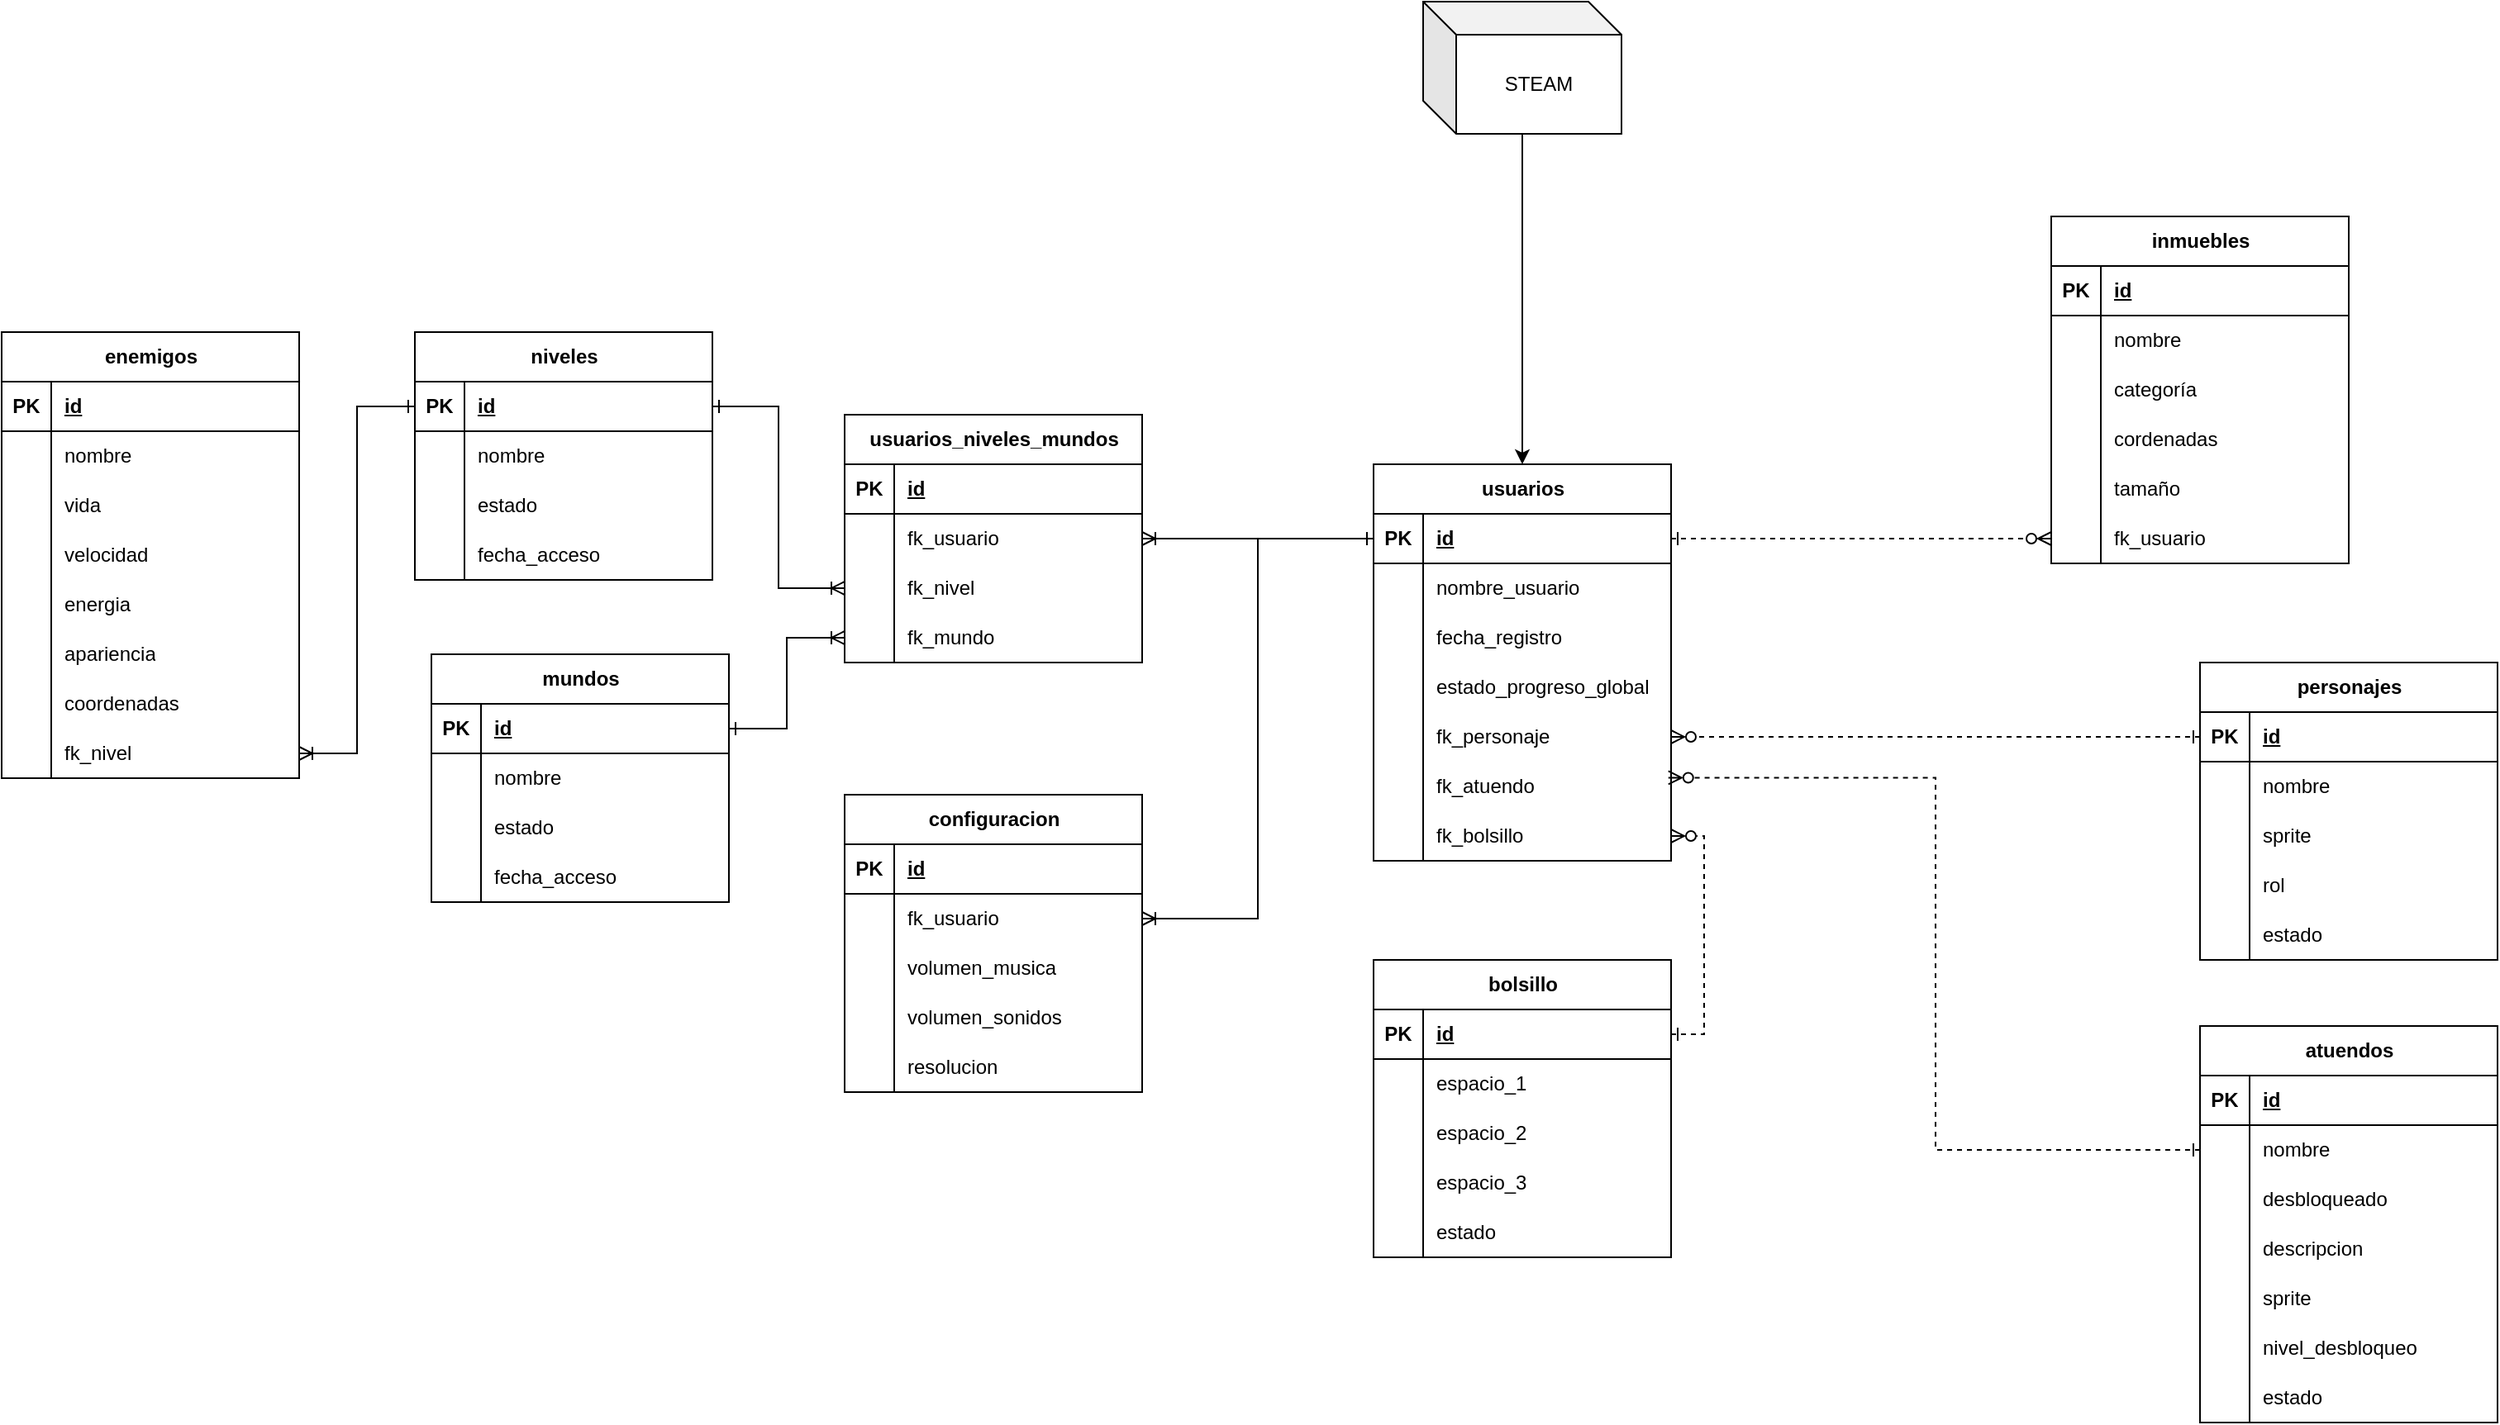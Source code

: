 <mxfile version="23.1.5" type="device">
  <diagram name="Página-1" id="Qk46IK9pcxTjZPis2Rzr">
    <mxGraphModel dx="2620" dy="1045" grid="1" gridSize="10" guides="1" tooltips="1" connect="1" arrows="1" fold="1" page="1" pageScale="1" pageWidth="827" pageHeight="1169" math="0" shadow="0">
      <root>
        <mxCell id="0" />
        <mxCell id="1" parent="0" />
        <mxCell id="eClTVQDtXGm-6fkxKvUh-28" value="usuarios" style="shape=table;startSize=30;container=1;collapsible=1;childLayout=tableLayout;fixedRows=1;rowLines=0;fontStyle=1;align=center;resizeLast=1;html=1;" parent="1" vertex="1">
          <mxGeometry x="340" y="320" width="180" height="240" as="geometry" />
        </mxCell>
        <mxCell id="eClTVQDtXGm-6fkxKvUh-29" value="" style="shape=tableRow;horizontal=0;startSize=0;swimlaneHead=0;swimlaneBody=0;fillColor=none;collapsible=0;dropTarget=0;points=[[0,0.5],[1,0.5]];portConstraint=eastwest;top=0;left=0;right=0;bottom=1;" parent="eClTVQDtXGm-6fkxKvUh-28" vertex="1">
          <mxGeometry y="30" width="180" height="30" as="geometry" />
        </mxCell>
        <mxCell id="eClTVQDtXGm-6fkxKvUh-30" value="PK" style="shape=partialRectangle;connectable=0;fillColor=none;top=0;left=0;bottom=0;right=0;fontStyle=1;overflow=hidden;whiteSpace=wrap;html=1;" parent="eClTVQDtXGm-6fkxKvUh-29" vertex="1">
          <mxGeometry width="30" height="30" as="geometry">
            <mxRectangle width="30" height="30" as="alternateBounds" />
          </mxGeometry>
        </mxCell>
        <mxCell id="eClTVQDtXGm-6fkxKvUh-31" value="id" style="shape=partialRectangle;connectable=0;fillColor=none;top=0;left=0;bottom=0;right=0;align=left;spacingLeft=6;fontStyle=5;overflow=hidden;whiteSpace=wrap;html=1;" parent="eClTVQDtXGm-6fkxKvUh-29" vertex="1">
          <mxGeometry x="30" width="150" height="30" as="geometry">
            <mxRectangle width="150" height="30" as="alternateBounds" />
          </mxGeometry>
        </mxCell>
        <mxCell id="eClTVQDtXGm-6fkxKvUh-32" value="" style="shape=tableRow;horizontal=0;startSize=0;swimlaneHead=0;swimlaneBody=0;fillColor=none;collapsible=0;dropTarget=0;points=[[0,0.5],[1,0.5]];portConstraint=eastwest;top=0;left=0;right=0;bottom=0;" parent="eClTVQDtXGm-6fkxKvUh-28" vertex="1">
          <mxGeometry y="60" width="180" height="30" as="geometry" />
        </mxCell>
        <mxCell id="eClTVQDtXGm-6fkxKvUh-33" value="" style="shape=partialRectangle;connectable=0;fillColor=none;top=0;left=0;bottom=0;right=0;editable=1;overflow=hidden;whiteSpace=wrap;html=1;" parent="eClTVQDtXGm-6fkxKvUh-32" vertex="1">
          <mxGeometry width="30" height="30" as="geometry">
            <mxRectangle width="30" height="30" as="alternateBounds" />
          </mxGeometry>
        </mxCell>
        <mxCell id="eClTVQDtXGm-6fkxKvUh-34" value="nombre_usuario" style="shape=partialRectangle;connectable=0;fillColor=none;top=0;left=0;bottom=0;right=0;align=left;spacingLeft=6;overflow=hidden;whiteSpace=wrap;html=1;" parent="eClTVQDtXGm-6fkxKvUh-32" vertex="1">
          <mxGeometry x="30" width="150" height="30" as="geometry">
            <mxRectangle width="150" height="30" as="alternateBounds" />
          </mxGeometry>
        </mxCell>
        <mxCell id="eClTVQDtXGm-6fkxKvUh-184" value="" style="shape=tableRow;horizontal=0;startSize=0;swimlaneHead=0;swimlaneBody=0;fillColor=none;collapsible=0;dropTarget=0;points=[[0,0.5],[1,0.5]];portConstraint=eastwest;top=0;left=0;right=0;bottom=0;" parent="eClTVQDtXGm-6fkxKvUh-28" vertex="1">
          <mxGeometry y="90" width="180" height="30" as="geometry" />
        </mxCell>
        <mxCell id="eClTVQDtXGm-6fkxKvUh-185" value="" style="shape=partialRectangle;connectable=0;fillColor=none;top=0;left=0;bottom=0;right=0;editable=1;overflow=hidden;whiteSpace=wrap;html=1;" parent="eClTVQDtXGm-6fkxKvUh-184" vertex="1">
          <mxGeometry width="30" height="30" as="geometry">
            <mxRectangle width="30" height="30" as="alternateBounds" />
          </mxGeometry>
        </mxCell>
        <mxCell id="eClTVQDtXGm-6fkxKvUh-186" value="fecha_registro" style="shape=partialRectangle;connectable=0;fillColor=none;top=0;left=0;bottom=0;right=0;align=left;spacingLeft=6;overflow=hidden;whiteSpace=wrap;html=1;" parent="eClTVQDtXGm-6fkxKvUh-184" vertex="1">
          <mxGeometry x="30" width="150" height="30" as="geometry">
            <mxRectangle width="150" height="30" as="alternateBounds" />
          </mxGeometry>
        </mxCell>
        <mxCell id="eClTVQDtXGm-6fkxKvUh-187" value="" style="shape=tableRow;horizontal=0;startSize=0;swimlaneHead=0;swimlaneBody=0;fillColor=none;collapsible=0;dropTarget=0;points=[[0,0.5],[1,0.5]];portConstraint=eastwest;top=0;left=0;right=0;bottom=0;" parent="eClTVQDtXGm-6fkxKvUh-28" vertex="1">
          <mxGeometry y="120" width="180" height="30" as="geometry" />
        </mxCell>
        <mxCell id="eClTVQDtXGm-6fkxKvUh-188" value="" style="shape=partialRectangle;connectable=0;fillColor=none;top=0;left=0;bottom=0;right=0;editable=1;overflow=hidden;whiteSpace=wrap;html=1;" parent="eClTVQDtXGm-6fkxKvUh-187" vertex="1">
          <mxGeometry width="30" height="30" as="geometry">
            <mxRectangle width="30" height="30" as="alternateBounds" />
          </mxGeometry>
        </mxCell>
        <mxCell id="eClTVQDtXGm-6fkxKvUh-189" value="estado_progreso_global" style="shape=partialRectangle;connectable=0;fillColor=none;top=0;left=0;bottom=0;right=0;align=left;spacingLeft=6;overflow=hidden;whiteSpace=wrap;html=1;" parent="eClTVQDtXGm-6fkxKvUh-187" vertex="1">
          <mxGeometry x="30" width="150" height="30" as="geometry">
            <mxRectangle width="150" height="30" as="alternateBounds" />
          </mxGeometry>
        </mxCell>
        <mxCell id="3k0YsrXfAK8XZb7WH2ba-26" value="" style="shape=tableRow;horizontal=0;startSize=0;swimlaneHead=0;swimlaneBody=0;fillColor=none;collapsible=0;dropTarget=0;points=[[0,0.5],[1,0.5]];portConstraint=eastwest;top=0;left=0;right=0;bottom=0;" vertex="1" parent="eClTVQDtXGm-6fkxKvUh-28">
          <mxGeometry y="150" width="180" height="30" as="geometry" />
        </mxCell>
        <mxCell id="3k0YsrXfAK8XZb7WH2ba-27" value="" style="shape=partialRectangle;connectable=0;fillColor=none;top=0;left=0;bottom=0;right=0;editable=1;overflow=hidden;whiteSpace=wrap;html=1;" vertex="1" parent="3k0YsrXfAK8XZb7WH2ba-26">
          <mxGeometry width="30" height="30" as="geometry">
            <mxRectangle width="30" height="30" as="alternateBounds" />
          </mxGeometry>
        </mxCell>
        <mxCell id="3k0YsrXfAK8XZb7WH2ba-28" value="fk_personaje" style="shape=partialRectangle;connectable=0;fillColor=none;top=0;left=0;bottom=0;right=0;align=left;spacingLeft=6;overflow=hidden;whiteSpace=wrap;html=1;" vertex="1" parent="3k0YsrXfAK8XZb7WH2ba-26">
          <mxGeometry x="30" width="150" height="30" as="geometry">
            <mxRectangle width="150" height="30" as="alternateBounds" />
          </mxGeometry>
        </mxCell>
        <mxCell id="3k0YsrXfAK8XZb7WH2ba-44" value="" style="shape=tableRow;horizontal=0;startSize=0;swimlaneHead=0;swimlaneBody=0;fillColor=none;collapsible=0;dropTarget=0;points=[[0,0.5],[1,0.5]];portConstraint=eastwest;top=0;left=0;right=0;bottom=0;" vertex="1" parent="eClTVQDtXGm-6fkxKvUh-28">
          <mxGeometry y="180" width="180" height="30" as="geometry" />
        </mxCell>
        <mxCell id="3k0YsrXfAK8XZb7WH2ba-45" value="" style="shape=partialRectangle;connectable=0;fillColor=none;top=0;left=0;bottom=0;right=0;editable=1;overflow=hidden;whiteSpace=wrap;html=1;" vertex="1" parent="3k0YsrXfAK8XZb7WH2ba-44">
          <mxGeometry width="30" height="30" as="geometry">
            <mxRectangle width="30" height="30" as="alternateBounds" />
          </mxGeometry>
        </mxCell>
        <mxCell id="3k0YsrXfAK8XZb7WH2ba-46" value="fk_atuendo" style="shape=partialRectangle;connectable=0;fillColor=none;top=0;left=0;bottom=0;right=0;align=left;spacingLeft=6;overflow=hidden;whiteSpace=wrap;html=1;" vertex="1" parent="3k0YsrXfAK8XZb7WH2ba-44">
          <mxGeometry x="30" width="150" height="30" as="geometry">
            <mxRectangle width="150" height="30" as="alternateBounds" />
          </mxGeometry>
        </mxCell>
        <mxCell id="3k0YsrXfAK8XZb7WH2ba-48" value="" style="shape=tableRow;horizontal=0;startSize=0;swimlaneHead=0;swimlaneBody=0;fillColor=none;collapsible=0;dropTarget=0;points=[[0,0.5],[1,0.5]];portConstraint=eastwest;top=0;left=0;right=0;bottom=0;" vertex="1" parent="eClTVQDtXGm-6fkxKvUh-28">
          <mxGeometry y="210" width="180" height="30" as="geometry" />
        </mxCell>
        <mxCell id="3k0YsrXfAK8XZb7WH2ba-49" value="" style="shape=partialRectangle;connectable=0;fillColor=none;top=0;left=0;bottom=0;right=0;editable=1;overflow=hidden;whiteSpace=wrap;html=1;" vertex="1" parent="3k0YsrXfAK8XZb7WH2ba-48">
          <mxGeometry width="30" height="30" as="geometry">
            <mxRectangle width="30" height="30" as="alternateBounds" />
          </mxGeometry>
        </mxCell>
        <mxCell id="3k0YsrXfAK8XZb7WH2ba-50" value="fk_bolsillo" style="shape=partialRectangle;connectable=0;fillColor=none;top=0;left=0;bottom=0;right=0;align=left;spacingLeft=6;overflow=hidden;whiteSpace=wrap;html=1;" vertex="1" parent="3k0YsrXfAK8XZb7WH2ba-48">
          <mxGeometry x="30" width="150" height="30" as="geometry">
            <mxRectangle width="150" height="30" as="alternateBounds" />
          </mxGeometry>
        </mxCell>
        <mxCell id="eClTVQDtXGm-6fkxKvUh-41" value="atuendos" style="shape=table;startSize=30;container=1;collapsible=1;childLayout=tableLayout;fixedRows=1;rowLines=0;fontStyle=1;align=center;resizeLast=1;html=1;" parent="1" vertex="1">
          <mxGeometry x="840" y="660" width="180" height="240" as="geometry" />
        </mxCell>
        <mxCell id="eClTVQDtXGm-6fkxKvUh-42" value="" style="shape=tableRow;horizontal=0;startSize=0;swimlaneHead=0;swimlaneBody=0;fillColor=none;collapsible=0;dropTarget=0;points=[[0,0.5],[1,0.5]];portConstraint=eastwest;top=0;left=0;right=0;bottom=1;" parent="eClTVQDtXGm-6fkxKvUh-41" vertex="1">
          <mxGeometry y="30" width="180" height="30" as="geometry" />
        </mxCell>
        <mxCell id="eClTVQDtXGm-6fkxKvUh-43" value="PK" style="shape=partialRectangle;connectable=0;fillColor=none;top=0;left=0;bottom=0;right=0;fontStyle=1;overflow=hidden;whiteSpace=wrap;html=1;" parent="eClTVQDtXGm-6fkxKvUh-42" vertex="1">
          <mxGeometry width="30" height="30" as="geometry">
            <mxRectangle width="30" height="30" as="alternateBounds" />
          </mxGeometry>
        </mxCell>
        <mxCell id="eClTVQDtXGm-6fkxKvUh-44" value="id" style="shape=partialRectangle;connectable=0;fillColor=none;top=0;left=0;bottom=0;right=0;align=left;spacingLeft=6;fontStyle=5;overflow=hidden;whiteSpace=wrap;html=1;" parent="eClTVQDtXGm-6fkxKvUh-42" vertex="1">
          <mxGeometry x="30" width="150" height="30" as="geometry">
            <mxRectangle width="150" height="30" as="alternateBounds" />
          </mxGeometry>
        </mxCell>
        <mxCell id="eClTVQDtXGm-6fkxKvUh-45" value="" style="shape=tableRow;horizontal=0;startSize=0;swimlaneHead=0;swimlaneBody=0;fillColor=none;collapsible=0;dropTarget=0;points=[[0,0.5],[1,0.5]];portConstraint=eastwest;top=0;left=0;right=0;bottom=0;" parent="eClTVQDtXGm-6fkxKvUh-41" vertex="1">
          <mxGeometry y="60" width="180" height="30" as="geometry" />
        </mxCell>
        <mxCell id="eClTVQDtXGm-6fkxKvUh-46" value="" style="shape=partialRectangle;connectable=0;fillColor=none;top=0;left=0;bottom=0;right=0;editable=1;overflow=hidden;whiteSpace=wrap;html=1;" parent="eClTVQDtXGm-6fkxKvUh-45" vertex="1">
          <mxGeometry width="30" height="30" as="geometry">
            <mxRectangle width="30" height="30" as="alternateBounds" />
          </mxGeometry>
        </mxCell>
        <mxCell id="eClTVQDtXGm-6fkxKvUh-47" value="nombre" style="shape=partialRectangle;connectable=0;fillColor=none;top=0;left=0;bottom=0;right=0;align=left;spacingLeft=6;overflow=hidden;whiteSpace=wrap;html=1;" parent="eClTVQDtXGm-6fkxKvUh-45" vertex="1">
          <mxGeometry x="30" width="150" height="30" as="geometry">
            <mxRectangle width="150" height="30" as="alternateBounds" />
          </mxGeometry>
        </mxCell>
        <mxCell id="eClTVQDtXGm-6fkxKvUh-48" value="" style="shape=tableRow;horizontal=0;startSize=0;swimlaneHead=0;swimlaneBody=0;fillColor=none;collapsible=0;dropTarget=0;points=[[0,0.5],[1,0.5]];portConstraint=eastwest;top=0;left=0;right=0;bottom=0;" parent="eClTVQDtXGm-6fkxKvUh-41" vertex="1">
          <mxGeometry y="90" width="180" height="30" as="geometry" />
        </mxCell>
        <mxCell id="eClTVQDtXGm-6fkxKvUh-49" value="" style="shape=partialRectangle;connectable=0;fillColor=none;top=0;left=0;bottom=0;right=0;editable=1;overflow=hidden;whiteSpace=wrap;html=1;" parent="eClTVQDtXGm-6fkxKvUh-48" vertex="1">
          <mxGeometry width="30" height="30" as="geometry">
            <mxRectangle width="30" height="30" as="alternateBounds" />
          </mxGeometry>
        </mxCell>
        <mxCell id="eClTVQDtXGm-6fkxKvUh-50" value="desbloqueado" style="shape=partialRectangle;connectable=0;fillColor=none;top=0;left=0;bottom=0;right=0;align=left;spacingLeft=6;overflow=hidden;whiteSpace=wrap;html=1;" parent="eClTVQDtXGm-6fkxKvUh-48" vertex="1">
          <mxGeometry x="30" width="150" height="30" as="geometry">
            <mxRectangle width="150" height="30" as="alternateBounds" />
          </mxGeometry>
        </mxCell>
        <mxCell id="eClTVQDtXGm-6fkxKvUh-51" value="" style="shape=tableRow;horizontal=0;startSize=0;swimlaneHead=0;swimlaneBody=0;fillColor=none;collapsible=0;dropTarget=0;points=[[0,0.5],[1,0.5]];portConstraint=eastwest;top=0;left=0;right=0;bottom=0;" parent="eClTVQDtXGm-6fkxKvUh-41" vertex="1">
          <mxGeometry y="120" width="180" height="30" as="geometry" />
        </mxCell>
        <mxCell id="eClTVQDtXGm-6fkxKvUh-52" value="" style="shape=partialRectangle;connectable=0;fillColor=none;top=0;left=0;bottom=0;right=0;editable=1;overflow=hidden;whiteSpace=wrap;html=1;" parent="eClTVQDtXGm-6fkxKvUh-51" vertex="1">
          <mxGeometry width="30" height="30" as="geometry">
            <mxRectangle width="30" height="30" as="alternateBounds" />
          </mxGeometry>
        </mxCell>
        <mxCell id="eClTVQDtXGm-6fkxKvUh-53" value="descripcion" style="shape=partialRectangle;connectable=0;fillColor=none;top=0;left=0;bottom=0;right=0;align=left;spacingLeft=6;overflow=hidden;whiteSpace=wrap;html=1;" parent="eClTVQDtXGm-6fkxKvUh-51" vertex="1">
          <mxGeometry x="30" width="150" height="30" as="geometry">
            <mxRectangle width="150" height="30" as="alternateBounds" />
          </mxGeometry>
        </mxCell>
        <mxCell id="eClTVQDtXGm-6fkxKvUh-206" value="" style="shape=tableRow;horizontal=0;startSize=0;swimlaneHead=0;swimlaneBody=0;fillColor=none;collapsible=0;dropTarget=0;points=[[0,0.5],[1,0.5]];portConstraint=eastwest;top=0;left=0;right=0;bottom=0;" parent="eClTVQDtXGm-6fkxKvUh-41" vertex="1">
          <mxGeometry y="150" width="180" height="30" as="geometry" />
        </mxCell>
        <mxCell id="eClTVQDtXGm-6fkxKvUh-207" value="" style="shape=partialRectangle;connectable=0;fillColor=none;top=0;left=0;bottom=0;right=0;editable=1;overflow=hidden;whiteSpace=wrap;html=1;" parent="eClTVQDtXGm-6fkxKvUh-206" vertex="1">
          <mxGeometry width="30" height="30" as="geometry">
            <mxRectangle width="30" height="30" as="alternateBounds" />
          </mxGeometry>
        </mxCell>
        <mxCell id="eClTVQDtXGm-6fkxKvUh-208" value="sprite" style="shape=partialRectangle;connectable=0;fillColor=none;top=0;left=0;bottom=0;right=0;align=left;spacingLeft=6;overflow=hidden;whiteSpace=wrap;html=1;" parent="eClTVQDtXGm-6fkxKvUh-206" vertex="1">
          <mxGeometry x="30" width="150" height="30" as="geometry">
            <mxRectangle width="150" height="30" as="alternateBounds" />
          </mxGeometry>
        </mxCell>
        <mxCell id="eClTVQDtXGm-6fkxKvUh-209" value="" style="shape=tableRow;horizontal=0;startSize=0;swimlaneHead=0;swimlaneBody=0;fillColor=none;collapsible=0;dropTarget=0;points=[[0,0.5],[1,0.5]];portConstraint=eastwest;top=0;left=0;right=0;bottom=0;" parent="eClTVQDtXGm-6fkxKvUh-41" vertex="1">
          <mxGeometry y="180" width="180" height="30" as="geometry" />
        </mxCell>
        <mxCell id="eClTVQDtXGm-6fkxKvUh-210" value="" style="shape=partialRectangle;connectable=0;fillColor=none;top=0;left=0;bottom=0;right=0;editable=1;overflow=hidden;whiteSpace=wrap;html=1;" parent="eClTVQDtXGm-6fkxKvUh-209" vertex="1">
          <mxGeometry width="30" height="30" as="geometry">
            <mxRectangle width="30" height="30" as="alternateBounds" />
          </mxGeometry>
        </mxCell>
        <mxCell id="eClTVQDtXGm-6fkxKvUh-211" value="nivel_desbloqueo" style="shape=partialRectangle;connectable=0;fillColor=none;top=0;left=0;bottom=0;right=0;align=left;spacingLeft=6;overflow=hidden;whiteSpace=wrap;html=1;" parent="eClTVQDtXGm-6fkxKvUh-209" vertex="1">
          <mxGeometry x="30" width="150" height="30" as="geometry">
            <mxRectangle width="150" height="30" as="alternateBounds" />
          </mxGeometry>
        </mxCell>
        <mxCell id="3k0YsrXfAK8XZb7WH2ba-40" value="" style="shape=tableRow;horizontal=0;startSize=0;swimlaneHead=0;swimlaneBody=0;fillColor=none;collapsible=0;dropTarget=0;points=[[0,0.5],[1,0.5]];portConstraint=eastwest;top=0;left=0;right=0;bottom=0;" vertex="1" parent="eClTVQDtXGm-6fkxKvUh-41">
          <mxGeometry y="210" width="180" height="30" as="geometry" />
        </mxCell>
        <mxCell id="3k0YsrXfAK8XZb7WH2ba-41" value="" style="shape=partialRectangle;connectable=0;fillColor=none;top=0;left=0;bottom=0;right=0;editable=1;overflow=hidden;whiteSpace=wrap;html=1;" vertex="1" parent="3k0YsrXfAK8XZb7WH2ba-40">
          <mxGeometry width="30" height="30" as="geometry">
            <mxRectangle width="30" height="30" as="alternateBounds" />
          </mxGeometry>
        </mxCell>
        <mxCell id="3k0YsrXfAK8XZb7WH2ba-42" value="estado" style="shape=partialRectangle;connectable=0;fillColor=none;top=0;left=0;bottom=0;right=0;align=left;spacingLeft=6;overflow=hidden;whiteSpace=wrap;html=1;" vertex="1" parent="3k0YsrXfAK8XZb7WH2ba-40">
          <mxGeometry x="30" width="150" height="30" as="geometry">
            <mxRectangle width="150" height="30" as="alternateBounds" />
          </mxGeometry>
        </mxCell>
        <mxCell id="eClTVQDtXGm-6fkxKvUh-54" value="bolsillo" style="shape=table;startSize=30;container=1;collapsible=1;childLayout=tableLayout;fixedRows=1;rowLines=0;fontStyle=1;align=center;resizeLast=1;html=1;" parent="1" vertex="1">
          <mxGeometry x="340" y="620" width="180" height="180" as="geometry" />
        </mxCell>
        <mxCell id="eClTVQDtXGm-6fkxKvUh-55" value="" style="shape=tableRow;horizontal=0;startSize=0;swimlaneHead=0;swimlaneBody=0;fillColor=none;collapsible=0;dropTarget=0;points=[[0,0.5],[1,0.5]];portConstraint=eastwest;top=0;left=0;right=0;bottom=1;" parent="eClTVQDtXGm-6fkxKvUh-54" vertex="1">
          <mxGeometry y="30" width="180" height="30" as="geometry" />
        </mxCell>
        <mxCell id="eClTVQDtXGm-6fkxKvUh-56" value="PK" style="shape=partialRectangle;connectable=0;fillColor=none;top=0;left=0;bottom=0;right=0;fontStyle=1;overflow=hidden;whiteSpace=wrap;html=1;" parent="eClTVQDtXGm-6fkxKvUh-55" vertex="1">
          <mxGeometry width="30" height="30" as="geometry">
            <mxRectangle width="30" height="30" as="alternateBounds" />
          </mxGeometry>
        </mxCell>
        <mxCell id="eClTVQDtXGm-6fkxKvUh-57" value="id" style="shape=partialRectangle;connectable=0;fillColor=none;top=0;left=0;bottom=0;right=0;align=left;spacingLeft=6;fontStyle=5;overflow=hidden;whiteSpace=wrap;html=1;" parent="eClTVQDtXGm-6fkxKvUh-55" vertex="1">
          <mxGeometry x="30" width="150" height="30" as="geometry">
            <mxRectangle width="150" height="30" as="alternateBounds" />
          </mxGeometry>
        </mxCell>
        <mxCell id="eClTVQDtXGm-6fkxKvUh-58" value="" style="shape=tableRow;horizontal=0;startSize=0;swimlaneHead=0;swimlaneBody=0;fillColor=none;collapsible=0;dropTarget=0;points=[[0,0.5],[1,0.5]];portConstraint=eastwest;top=0;left=0;right=0;bottom=0;" parent="eClTVQDtXGm-6fkxKvUh-54" vertex="1">
          <mxGeometry y="60" width="180" height="30" as="geometry" />
        </mxCell>
        <mxCell id="eClTVQDtXGm-6fkxKvUh-59" value="" style="shape=partialRectangle;connectable=0;fillColor=none;top=0;left=0;bottom=0;right=0;editable=1;overflow=hidden;whiteSpace=wrap;html=1;" parent="eClTVQDtXGm-6fkxKvUh-58" vertex="1">
          <mxGeometry width="30" height="30" as="geometry">
            <mxRectangle width="30" height="30" as="alternateBounds" />
          </mxGeometry>
        </mxCell>
        <mxCell id="eClTVQDtXGm-6fkxKvUh-60" value="espacio_1" style="shape=partialRectangle;connectable=0;fillColor=none;top=0;left=0;bottom=0;right=0;align=left;spacingLeft=6;overflow=hidden;whiteSpace=wrap;html=1;" parent="eClTVQDtXGm-6fkxKvUh-58" vertex="1">
          <mxGeometry x="30" width="150" height="30" as="geometry">
            <mxRectangle width="150" height="30" as="alternateBounds" />
          </mxGeometry>
        </mxCell>
        <mxCell id="eClTVQDtXGm-6fkxKvUh-61" value="" style="shape=tableRow;horizontal=0;startSize=0;swimlaneHead=0;swimlaneBody=0;fillColor=none;collapsible=0;dropTarget=0;points=[[0,0.5],[1,0.5]];portConstraint=eastwest;top=0;left=0;right=0;bottom=0;" parent="eClTVQDtXGm-6fkxKvUh-54" vertex="1">
          <mxGeometry y="90" width="180" height="30" as="geometry" />
        </mxCell>
        <mxCell id="eClTVQDtXGm-6fkxKvUh-62" value="" style="shape=partialRectangle;connectable=0;fillColor=none;top=0;left=0;bottom=0;right=0;editable=1;overflow=hidden;whiteSpace=wrap;html=1;" parent="eClTVQDtXGm-6fkxKvUh-61" vertex="1">
          <mxGeometry width="30" height="30" as="geometry">
            <mxRectangle width="30" height="30" as="alternateBounds" />
          </mxGeometry>
        </mxCell>
        <mxCell id="eClTVQDtXGm-6fkxKvUh-63" value="espacio_2" style="shape=partialRectangle;connectable=0;fillColor=none;top=0;left=0;bottom=0;right=0;align=left;spacingLeft=6;overflow=hidden;whiteSpace=wrap;html=1;" parent="eClTVQDtXGm-6fkxKvUh-61" vertex="1">
          <mxGeometry x="30" width="150" height="30" as="geometry">
            <mxRectangle width="150" height="30" as="alternateBounds" />
          </mxGeometry>
        </mxCell>
        <mxCell id="eClTVQDtXGm-6fkxKvUh-64" value="" style="shape=tableRow;horizontal=0;startSize=0;swimlaneHead=0;swimlaneBody=0;fillColor=none;collapsible=0;dropTarget=0;points=[[0,0.5],[1,0.5]];portConstraint=eastwest;top=0;left=0;right=0;bottom=0;" parent="eClTVQDtXGm-6fkxKvUh-54" vertex="1">
          <mxGeometry y="120" width="180" height="30" as="geometry" />
        </mxCell>
        <mxCell id="eClTVQDtXGm-6fkxKvUh-65" value="" style="shape=partialRectangle;connectable=0;fillColor=none;top=0;left=0;bottom=0;right=0;editable=1;overflow=hidden;whiteSpace=wrap;html=1;" parent="eClTVQDtXGm-6fkxKvUh-64" vertex="1">
          <mxGeometry width="30" height="30" as="geometry">
            <mxRectangle width="30" height="30" as="alternateBounds" />
          </mxGeometry>
        </mxCell>
        <mxCell id="eClTVQDtXGm-6fkxKvUh-66" value="espacio_3" style="shape=partialRectangle;connectable=0;fillColor=none;top=0;left=0;bottom=0;right=0;align=left;spacingLeft=6;overflow=hidden;whiteSpace=wrap;html=1;" parent="eClTVQDtXGm-6fkxKvUh-64" vertex="1">
          <mxGeometry x="30" width="150" height="30" as="geometry">
            <mxRectangle width="150" height="30" as="alternateBounds" />
          </mxGeometry>
        </mxCell>
        <mxCell id="3k0YsrXfAK8XZb7WH2ba-52" value="" style="shape=tableRow;horizontal=0;startSize=0;swimlaneHead=0;swimlaneBody=0;fillColor=none;collapsible=0;dropTarget=0;points=[[0,0.5],[1,0.5]];portConstraint=eastwest;top=0;left=0;right=0;bottom=0;" vertex="1" parent="eClTVQDtXGm-6fkxKvUh-54">
          <mxGeometry y="150" width="180" height="30" as="geometry" />
        </mxCell>
        <mxCell id="3k0YsrXfAK8XZb7WH2ba-53" value="" style="shape=partialRectangle;connectable=0;fillColor=none;top=0;left=0;bottom=0;right=0;editable=1;overflow=hidden;whiteSpace=wrap;html=1;" vertex="1" parent="3k0YsrXfAK8XZb7WH2ba-52">
          <mxGeometry width="30" height="30" as="geometry">
            <mxRectangle width="30" height="30" as="alternateBounds" />
          </mxGeometry>
        </mxCell>
        <mxCell id="3k0YsrXfAK8XZb7WH2ba-54" value="estado" style="shape=partialRectangle;connectable=0;fillColor=none;top=0;left=0;bottom=0;right=0;align=left;spacingLeft=6;overflow=hidden;whiteSpace=wrap;html=1;" vertex="1" parent="3k0YsrXfAK8XZb7WH2ba-52">
          <mxGeometry x="30" width="150" height="30" as="geometry">
            <mxRectangle width="150" height="30" as="alternateBounds" />
          </mxGeometry>
        </mxCell>
        <mxCell id="eClTVQDtXGm-6fkxKvUh-67" value="usuarios_niveles_mundos" style="shape=table;startSize=30;container=1;collapsible=1;childLayout=tableLayout;fixedRows=1;rowLines=0;fontStyle=1;align=center;resizeLast=1;html=1;" parent="1" vertex="1">
          <mxGeometry x="20" y="290" width="180" height="150" as="geometry" />
        </mxCell>
        <mxCell id="eClTVQDtXGm-6fkxKvUh-68" value="" style="shape=tableRow;horizontal=0;startSize=0;swimlaneHead=0;swimlaneBody=0;fillColor=none;collapsible=0;dropTarget=0;points=[[0,0.5],[1,0.5]];portConstraint=eastwest;top=0;left=0;right=0;bottom=1;" parent="eClTVQDtXGm-6fkxKvUh-67" vertex="1">
          <mxGeometry y="30" width="180" height="30" as="geometry" />
        </mxCell>
        <mxCell id="eClTVQDtXGm-6fkxKvUh-69" value="PK" style="shape=partialRectangle;connectable=0;fillColor=none;top=0;left=0;bottom=0;right=0;fontStyle=1;overflow=hidden;whiteSpace=wrap;html=1;" parent="eClTVQDtXGm-6fkxKvUh-68" vertex="1">
          <mxGeometry width="30" height="30" as="geometry">
            <mxRectangle width="30" height="30" as="alternateBounds" />
          </mxGeometry>
        </mxCell>
        <mxCell id="eClTVQDtXGm-6fkxKvUh-70" value="id" style="shape=partialRectangle;connectable=0;fillColor=none;top=0;left=0;bottom=0;right=0;align=left;spacingLeft=6;fontStyle=5;overflow=hidden;whiteSpace=wrap;html=1;" parent="eClTVQDtXGm-6fkxKvUh-68" vertex="1">
          <mxGeometry x="30" width="150" height="30" as="geometry">
            <mxRectangle width="150" height="30" as="alternateBounds" />
          </mxGeometry>
        </mxCell>
        <mxCell id="3k0YsrXfAK8XZb7WH2ba-10" value="" style="shape=tableRow;horizontal=0;startSize=0;swimlaneHead=0;swimlaneBody=0;fillColor=none;collapsible=0;dropTarget=0;points=[[0,0.5],[1,0.5]];portConstraint=eastwest;top=0;left=0;right=0;bottom=0;" vertex="1" parent="eClTVQDtXGm-6fkxKvUh-67">
          <mxGeometry y="60" width="180" height="30" as="geometry" />
        </mxCell>
        <mxCell id="3k0YsrXfAK8XZb7WH2ba-11" value="" style="shape=partialRectangle;connectable=0;fillColor=none;top=0;left=0;bottom=0;right=0;editable=1;overflow=hidden;whiteSpace=wrap;html=1;" vertex="1" parent="3k0YsrXfAK8XZb7WH2ba-10">
          <mxGeometry width="30" height="30" as="geometry">
            <mxRectangle width="30" height="30" as="alternateBounds" />
          </mxGeometry>
        </mxCell>
        <mxCell id="3k0YsrXfAK8XZb7WH2ba-12" value="fk_usuario" style="shape=partialRectangle;connectable=0;fillColor=none;top=0;left=0;bottom=0;right=0;align=left;spacingLeft=6;overflow=hidden;whiteSpace=wrap;html=1;" vertex="1" parent="3k0YsrXfAK8XZb7WH2ba-10">
          <mxGeometry x="30" width="150" height="30" as="geometry">
            <mxRectangle width="150" height="30" as="alternateBounds" />
          </mxGeometry>
        </mxCell>
        <mxCell id="eClTVQDtXGm-6fkxKvUh-71" value="" style="shape=tableRow;horizontal=0;startSize=0;swimlaneHead=0;swimlaneBody=0;fillColor=none;collapsible=0;dropTarget=0;points=[[0,0.5],[1,0.5]];portConstraint=eastwest;top=0;left=0;right=0;bottom=0;" parent="eClTVQDtXGm-6fkxKvUh-67" vertex="1">
          <mxGeometry y="90" width="180" height="30" as="geometry" />
        </mxCell>
        <mxCell id="eClTVQDtXGm-6fkxKvUh-72" value="" style="shape=partialRectangle;connectable=0;fillColor=none;top=0;left=0;bottom=0;right=0;editable=1;overflow=hidden;whiteSpace=wrap;html=1;" parent="eClTVQDtXGm-6fkxKvUh-71" vertex="1">
          <mxGeometry width="30" height="30" as="geometry">
            <mxRectangle width="30" height="30" as="alternateBounds" />
          </mxGeometry>
        </mxCell>
        <mxCell id="eClTVQDtXGm-6fkxKvUh-73" value="fk_nivel" style="shape=partialRectangle;connectable=0;fillColor=none;top=0;left=0;bottom=0;right=0;align=left;spacingLeft=6;overflow=hidden;whiteSpace=wrap;html=1;" parent="eClTVQDtXGm-6fkxKvUh-71" vertex="1">
          <mxGeometry x="30" width="150" height="30" as="geometry">
            <mxRectangle width="150" height="30" as="alternateBounds" />
          </mxGeometry>
        </mxCell>
        <mxCell id="eClTVQDtXGm-6fkxKvUh-74" value="" style="shape=tableRow;horizontal=0;startSize=0;swimlaneHead=0;swimlaneBody=0;fillColor=none;collapsible=0;dropTarget=0;points=[[0,0.5],[1,0.5]];portConstraint=eastwest;top=0;left=0;right=0;bottom=0;" parent="eClTVQDtXGm-6fkxKvUh-67" vertex="1">
          <mxGeometry y="120" width="180" height="30" as="geometry" />
        </mxCell>
        <mxCell id="eClTVQDtXGm-6fkxKvUh-75" value="" style="shape=partialRectangle;connectable=0;fillColor=none;top=0;left=0;bottom=0;right=0;editable=1;overflow=hidden;whiteSpace=wrap;html=1;" parent="eClTVQDtXGm-6fkxKvUh-74" vertex="1">
          <mxGeometry width="30" height="30" as="geometry">
            <mxRectangle width="30" height="30" as="alternateBounds" />
          </mxGeometry>
        </mxCell>
        <mxCell id="eClTVQDtXGm-6fkxKvUh-76" value="fk_mundo" style="shape=partialRectangle;connectable=0;fillColor=none;top=0;left=0;bottom=0;right=0;align=left;spacingLeft=6;overflow=hidden;whiteSpace=wrap;html=1;" parent="eClTVQDtXGm-6fkxKvUh-74" vertex="1">
          <mxGeometry x="30" width="150" height="30" as="geometry">
            <mxRectangle width="150" height="30" as="alternateBounds" />
          </mxGeometry>
        </mxCell>
        <mxCell id="eClTVQDtXGm-6fkxKvUh-80" value="configuracion" style="shape=table;startSize=30;container=1;collapsible=1;childLayout=tableLayout;fixedRows=1;rowLines=0;fontStyle=1;align=center;resizeLast=1;html=1;" parent="1" vertex="1">
          <mxGeometry x="20" y="520" width="180" height="180" as="geometry" />
        </mxCell>
        <mxCell id="eClTVQDtXGm-6fkxKvUh-81" value="" style="shape=tableRow;horizontal=0;startSize=0;swimlaneHead=0;swimlaneBody=0;fillColor=none;collapsible=0;dropTarget=0;points=[[0,0.5],[1,0.5]];portConstraint=eastwest;top=0;left=0;right=0;bottom=1;" parent="eClTVQDtXGm-6fkxKvUh-80" vertex="1">
          <mxGeometry y="30" width="180" height="30" as="geometry" />
        </mxCell>
        <mxCell id="eClTVQDtXGm-6fkxKvUh-82" value="PK" style="shape=partialRectangle;connectable=0;fillColor=none;top=0;left=0;bottom=0;right=0;fontStyle=1;overflow=hidden;whiteSpace=wrap;html=1;" parent="eClTVQDtXGm-6fkxKvUh-81" vertex="1">
          <mxGeometry width="30" height="30" as="geometry">
            <mxRectangle width="30" height="30" as="alternateBounds" />
          </mxGeometry>
        </mxCell>
        <mxCell id="eClTVQDtXGm-6fkxKvUh-83" value="id" style="shape=partialRectangle;connectable=0;fillColor=none;top=0;left=0;bottom=0;right=0;align=left;spacingLeft=6;fontStyle=5;overflow=hidden;whiteSpace=wrap;html=1;" parent="eClTVQDtXGm-6fkxKvUh-81" vertex="1">
          <mxGeometry x="30" width="150" height="30" as="geometry">
            <mxRectangle width="150" height="30" as="alternateBounds" />
          </mxGeometry>
        </mxCell>
        <mxCell id="3k0YsrXfAK8XZb7WH2ba-14" value="" style="shape=tableRow;horizontal=0;startSize=0;swimlaneHead=0;swimlaneBody=0;fillColor=none;collapsible=0;dropTarget=0;points=[[0,0.5],[1,0.5]];portConstraint=eastwest;top=0;left=0;right=0;bottom=0;" vertex="1" parent="eClTVQDtXGm-6fkxKvUh-80">
          <mxGeometry y="60" width="180" height="30" as="geometry" />
        </mxCell>
        <mxCell id="3k0YsrXfAK8XZb7WH2ba-15" value="" style="shape=partialRectangle;connectable=0;fillColor=none;top=0;left=0;bottom=0;right=0;editable=1;overflow=hidden;whiteSpace=wrap;html=1;" vertex="1" parent="3k0YsrXfAK8XZb7WH2ba-14">
          <mxGeometry width="30" height="30" as="geometry">
            <mxRectangle width="30" height="30" as="alternateBounds" />
          </mxGeometry>
        </mxCell>
        <mxCell id="3k0YsrXfAK8XZb7WH2ba-16" value="fk_usuario" style="shape=partialRectangle;connectable=0;fillColor=none;top=0;left=0;bottom=0;right=0;align=left;spacingLeft=6;overflow=hidden;whiteSpace=wrap;html=1;" vertex="1" parent="3k0YsrXfAK8XZb7WH2ba-14">
          <mxGeometry x="30" width="150" height="30" as="geometry">
            <mxRectangle width="150" height="30" as="alternateBounds" />
          </mxGeometry>
        </mxCell>
        <mxCell id="eClTVQDtXGm-6fkxKvUh-84" value="" style="shape=tableRow;horizontal=0;startSize=0;swimlaneHead=0;swimlaneBody=0;fillColor=none;collapsible=0;dropTarget=0;points=[[0,0.5],[1,0.5]];portConstraint=eastwest;top=0;left=0;right=0;bottom=0;" parent="eClTVQDtXGm-6fkxKvUh-80" vertex="1">
          <mxGeometry y="90" width="180" height="30" as="geometry" />
        </mxCell>
        <mxCell id="eClTVQDtXGm-6fkxKvUh-85" value="" style="shape=partialRectangle;connectable=0;fillColor=none;top=0;left=0;bottom=0;right=0;editable=1;overflow=hidden;whiteSpace=wrap;html=1;" parent="eClTVQDtXGm-6fkxKvUh-84" vertex="1">
          <mxGeometry width="30" height="30" as="geometry">
            <mxRectangle width="30" height="30" as="alternateBounds" />
          </mxGeometry>
        </mxCell>
        <mxCell id="eClTVQDtXGm-6fkxKvUh-86" value="volumen_musica" style="shape=partialRectangle;connectable=0;fillColor=none;top=0;left=0;bottom=0;right=0;align=left;spacingLeft=6;overflow=hidden;whiteSpace=wrap;html=1;" parent="eClTVQDtXGm-6fkxKvUh-84" vertex="1">
          <mxGeometry x="30" width="150" height="30" as="geometry">
            <mxRectangle width="150" height="30" as="alternateBounds" />
          </mxGeometry>
        </mxCell>
        <mxCell id="eClTVQDtXGm-6fkxKvUh-87" value="" style="shape=tableRow;horizontal=0;startSize=0;swimlaneHead=0;swimlaneBody=0;fillColor=none;collapsible=0;dropTarget=0;points=[[0,0.5],[1,0.5]];portConstraint=eastwest;top=0;left=0;right=0;bottom=0;" parent="eClTVQDtXGm-6fkxKvUh-80" vertex="1">
          <mxGeometry y="120" width="180" height="30" as="geometry" />
        </mxCell>
        <mxCell id="eClTVQDtXGm-6fkxKvUh-88" value="" style="shape=partialRectangle;connectable=0;fillColor=none;top=0;left=0;bottom=0;right=0;editable=1;overflow=hidden;whiteSpace=wrap;html=1;" parent="eClTVQDtXGm-6fkxKvUh-87" vertex="1">
          <mxGeometry width="30" height="30" as="geometry">
            <mxRectangle width="30" height="30" as="alternateBounds" />
          </mxGeometry>
        </mxCell>
        <mxCell id="eClTVQDtXGm-6fkxKvUh-89" value="volumen_sonidos" style="shape=partialRectangle;connectable=0;fillColor=none;top=0;left=0;bottom=0;right=0;align=left;spacingLeft=6;overflow=hidden;whiteSpace=wrap;html=1;" parent="eClTVQDtXGm-6fkxKvUh-87" vertex="1">
          <mxGeometry x="30" width="150" height="30" as="geometry">
            <mxRectangle width="150" height="30" as="alternateBounds" />
          </mxGeometry>
        </mxCell>
        <mxCell id="eClTVQDtXGm-6fkxKvUh-90" value="" style="shape=tableRow;horizontal=0;startSize=0;swimlaneHead=0;swimlaneBody=0;fillColor=none;collapsible=0;dropTarget=0;points=[[0,0.5],[1,0.5]];portConstraint=eastwest;top=0;left=0;right=0;bottom=0;" parent="eClTVQDtXGm-6fkxKvUh-80" vertex="1">
          <mxGeometry y="150" width="180" height="30" as="geometry" />
        </mxCell>
        <mxCell id="eClTVQDtXGm-6fkxKvUh-91" value="" style="shape=partialRectangle;connectable=0;fillColor=none;top=0;left=0;bottom=0;right=0;editable=1;overflow=hidden;whiteSpace=wrap;html=1;" parent="eClTVQDtXGm-6fkxKvUh-90" vertex="1">
          <mxGeometry width="30" height="30" as="geometry">
            <mxRectangle width="30" height="30" as="alternateBounds" />
          </mxGeometry>
        </mxCell>
        <mxCell id="eClTVQDtXGm-6fkxKvUh-92" value="resolucion" style="shape=partialRectangle;connectable=0;fillColor=none;top=0;left=0;bottom=0;right=0;align=left;spacingLeft=6;overflow=hidden;whiteSpace=wrap;html=1;" parent="eClTVQDtXGm-6fkxKvUh-90" vertex="1">
          <mxGeometry x="30" width="150" height="30" as="geometry">
            <mxRectangle width="150" height="30" as="alternateBounds" />
          </mxGeometry>
        </mxCell>
        <mxCell id="eClTVQDtXGm-6fkxKvUh-119" value="inmuebles" style="shape=table;startSize=30;container=1;collapsible=1;childLayout=tableLayout;fixedRows=1;rowLines=0;fontStyle=1;align=center;resizeLast=1;html=1;" parent="1" vertex="1">
          <mxGeometry x="750" y="170" width="180" height="210" as="geometry" />
        </mxCell>
        <mxCell id="eClTVQDtXGm-6fkxKvUh-120" value="" style="shape=tableRow;horizontal=0;startSize=0;swimlaneHead=0;swimlaneBody=0;fillColor=none;collapsible=0;dropTarget=0;points=[[0,0.5],[1,0.5]];portConstraint=eastwest;top=0;left=0;right=0;bottom=1;" parent="eClTVQDtXGm-6fkxKvUh-119" vertex="1">
          <mxGeometry y="30" width="180" height="30" as="geometry" />
        </mxCell>
        <mxCell id="eClTVQDtXGm-6fkxKvUh-121" value="PK" style="shape=partialRectangle;connectable=0;fillColor=none;top=0;left=0;bottom=0;right=0;fontStyle=1;overflow=hidden;whiteSpace=wrap;html=1;" parent="eClTVQDtXGm-6fkxKvUh-120" vertex="1">
          <mxGeometry width="30" height="30" as="geometry">
            <mxRectangle width="30" height="30" as="alternateBounds" />
          </mxGeometry>
        </mxCell>
        <mxCell id="eClTVQDtXGm-6fkxKvUh-122" value="id" style="shape=partialRectangle;connectable=0;fillColor=none;top=0;left=0;bottom=0;right=0;align=left;spacingLeft=6;fontStyle=5;overflow=hidden;whiteSpace=wrap;html=1;" parent="eClTVQDtXGm-6fkxKvUh-120" vertex="1">
          <mxGeometry x="30" width="150" height="30" as="geometry">
            <mxRectangle width="150" height="30" as="alternateBounds" />
          </mxGeometry>
        </mxCell>
        <mxCell id="eClTVQDtXGm-6fkxKvUh-123" value="" style="shape=tableRow;horizontal=0;startSize=0;swimlaneHead=0;swimlaneBody=0;fillColor=none;collapsible=0;dropTarget=0;points=[[0,0.5],[1,0.5]];portConstraint=eastwest;top=0;left=0;right=0;bottom=0;" parent="eClTVQDtXGm-6fkxKvUh-119" vertex="1">
          <mxGeometry y="60" width="180" height="30" as="geometry" />
        </mxCell>
        <mxCell id="eClTVQDtXGm-6fkxKvUh-124" value="" style="shape=partialRectangle;connectable=0;fillColor=none;top=0;left=0;bottom=0;right=0;editable=1;overflow=hidden;whiteSpace=wrap;html=1;" parent="eClTVQDtXGm-6fkxKvUh-123" vertex="1">
          <mxGeometry width="30" height="30" as="geometry">
            <mxRectangle width="30" height="30" as="alternateBounds" />
          </mxGeometry>
        </mxCell>
        <mxCell id="eClTVQDtXGm-6fkxKvUh-125" value="nombre" style="shape=partialRectangle;connectable=0;fillColor=none;top=0;left=0;bottom=0;right=0;align=left;spacingLeft=6;overflow=hidden;whiteSpace=wrap;html=1;" parent="eClTVQDtXGm-6fkxKvUh-123" vertex="1">
          <mxGeometry x="30" width="150" height="30" as="geometry">
            <mxRectangle width="150" height="30" as="alternateBounds" />
          </mxGeometry>
        </mxCell>
        <mxCell id="eClTVQDtXGm-6fkxKvUh-126" value="" style="shape=tableRow;horizontal=0;startSize=0;swimlaneHead=0;swimlaneBody=0;fillColor=none;collapsible=0;dropTarget=0;points=[[0,0.5],[1,0.5]];portConstraint=eastwest;top=0;left=0;right=0;bottom=0;" parent="eClTVQDtXGm-6fkxKvUh-119" vertex="1">
          <mxGeometry y="90" width="180" height="30" as="geometry" />
        </mxCell>
        <mxCell id="eClTVQDtXGm-6fkxKvUh-127" value="" style="shape=partialRectangle;connectable=0;fillColor=none;top=0;left=0;bottom=0;right=0;editable=1;overflow=hidden;whiteSpace=wrap;html=1;" parent="eClTVQDtXGm-6fkxKvUh-126" vertex="1">
          <mxGeometry width="30" height="30" as="geometry">
            <mxRectangle width="30" height="30" as="alternateBounds" />
          </mxGeometry>
        </mxCell>
        <mxCell id="eClTVQDtXGm-6fkxKvUh-128" value="categoría" style="shape=partialRectangle;connectable=0;fillColor=none;top=0;left=0;bottom=0;right=0;align=left;spacingLeft=6;overflow=hidden;whiteSpace=wrap;html=1;" parent="eClTVQDtXGm-6fkxKvUh-126" vertex="1">
          <mxGeometry x="30" width="150" height="30" as="geometry">
            <mxRectangle width="150" height="30" as="alternateBounds" />
          </mxGeometry>
        </mxCell>
        <mxCell id="eClTVQDtXGm-6fkxKvUh-129" value="" style="shape=tableRow;horizontal=0;startSize=0;swimlaneHead=0;swimlaneBody=0;fillColor=none;collapsible=0;dropTarget=0;points=[[0,0.5],[1,0.5]];portConstraint=eastwest;top=0;left=0;right=0;bottom=0;" parent="eClTVQDtXGm-6fkxKvUh-119" vertex="1">
          <mxGeometry y="120" width="180" height="30" as="geometry" />
        </mxCell>
        <mxCell id="eClTVQDtXGm-6fkxKvUh-130" value="" style="shape=partialRectangle;connectable=0;fillColor=none;top=0;left=0;bottom=0;right=0;editable=1;overflow=hidden;whiteSpace=wrap;html=1;" parent="eClTVQDtXGm-6fkxKvUh-129" vertex="1">
          <mxGeometry width="30" height="30" as="geometry">
            <mxRectangle width="30" height="30" as="alternateBounds" />
          </mxGeometry>
        </mxCell>
        <mxCell id="eClTVQDtXGm-6fkxKvUh-131" value="cordenadas" style="shape=partialRectangle;connectable=0;fillColor=none;top=0;left=0;bottom=0;right=0;align=left;spacingLeft=6;overflow=hidden;whiteSpace=wrap;html=1;" parent="eClTVQDtXGm-6fkxKvUh-129" vertex="1">
          <mxGeometry x="30" width="150" height="30" as="geometry">
            <mxRectangle width="150" height="30" as="alternateBounds" />
          </mxGeometry>
        </mxCell>
        <mxCell id="eClTVQDtXGm-6fkxKvUh-244" value="" style="shape=tableRow;horizontal=0;startSize=0;swimlaneHead=0;swimlaneBody=0;fillColor=none;collapsible=0;dropTarget=0;points=[[0,0.5],[1,0.5]];portConstraint=eastwest;top=0;left=0;right=0;bottom=0;" parent="eClTVQDtXGm-6fkxKvUh-119" vertex="1">
          <mxGeometry y="150" width="180" height="30" as="geometry" />
        </mxCell>
        <mxCell id="eClTVQDtXGm-6fkxKvUh-245" value="" style="shape=partialRectangle;connectable=0;fillColor=none;top=0;left=0;bottom=0;right=0;editable=1;overflow=hidden;whiteSpace=wrap;html=1;" parent="eClTVQDtXGm-6fkxKvUh-244" vertex="1">
          <mxGeometry width="30" height="30" as="geometry">
            <mxRectangle width="30" height="30" as="alternateBounds" />
          </mxGeometry>
        </mxCell>
        <mxCell id="eClTVQDtXGm-6fkxKvUh-246" value="tamaño" style="shape=partialRectangle;connectable=0;fillColor=none;top=0;left=0;bottom=0;right=0;align=left;spacingLeft=6;overflow=hidden;whiteSpace=wrap;html=1;" parent="eClTVQDtXGm-6fkxKvUh-244" vertex="1">
          <mxGeometry x="30" width="150" height="30" as="geometry">
            <mxRectangle width="150" height="30" as="alternateBounds" />
          </mxGeometry>
        </mxCell>
        <mxCell id="3k0YsrXfAK8XZb7WH2ba-37" value="" style="shape=tableRow;horizontal=0;startSize=0;swimlaneHead=0;swimlaneBody=0;fillColor=none;collapsible=0;dropTarget=0;points=[[0,0.5],[1,0.5]];portConstraint=eastwest;top=0;left=0;right=0;bottom=0;" vertex="1" parent="eClTVQDtXGm-6fkxKvUh-119">
          <mxGeometry y="180" width="180" height="30" as="geometry" />
        </mxCell>
        <mxCell id="3k0YsrXfAK8XZb7WH2ba-38" value="" style="shape=partialRectangle;connectable=0;fillColor=none;top=0;left=0;bottom=0;right=0;editable=1;overflow=hidden;whiteSpace=wrap;html=1;" vertex="1" parent="3k0YsrXfAK8XZb7WH2ba-37">
          <mxGeometry width="30" height="30" as="geometry">
            <mxRectangle width="30" height="30" as="alternateBounds" />
          </mxGeometry>
        </mxCell>
        <mxCell id="3k0YsrXfAK8XZb7WH2ba-39" value="fk_usuario" style="shape=partialRectangle;connectable=0;fillColor=none;top=0;left=0;bottom=0;right=0;align=left;spacingLeft=6;overflow=hidden;whiteSpace=wrap;html=1;" vertex="1" parent="3k0YsrXfAK8XZb7WH2ba-37">
          <mxGeometry x="30" width="150" height="30" as="geometry">
            <mxRectangle width="150" height="30" as="alternateBounds" />
          </mxGeometry>
        </mxCell>
        <mxCell id="eClTVQDtXGm-6fkxKvUh-132" value="enemigos" style="shape=table;startSize=30;container=1;collapsible=1;childLayout=tableLayout;fixedRows=1;rowLines=0;fontStyle=1;align=center;resizeLast=1;html=1;" parent="1" vertex="1">
          <mxGeometry x="-490" y="240" width="180" height="270" as="geometry" />
        </mxCell>
        <mxCell id="eClTVQDtXGm-6fkxKvUh-133" value="" style="shape=tableRow;horizontal=0;startSize=0;swimlaneHead=0;swimlaneBody=0;fillColor=none;collapsible=0;dropTarget=0;points=[[0,0.5],[1,0.5]];portConstraint=eastwest;top=0;left=0;right=0;bottom=1;" parent="eClTVQDtXGm-6fkxKvUh-132" vertex="1">
          <mxGeometry y="30" width="180" height="30" as="geometry" />
        </mxCell>
        <mxCell id="eClTVQDtXGm-6fkxKvUh-134" value="PK" style="shape=partialRectangle;connectable=0;fillColor=none;top=0;left=0;bottom=0;right=0;fontStyle=1;overflow=hidden;whiteSpace=wrap;html=1;" parent="eClTVQDtXGm-6fkxKvUh-133" vertex="1">
          <mxGeometry width="30" height="30" as="geometry">
            <mxRectangle width="30" height="30" as="alternateBounds" />
          </mxGeometry>
        </mxCell>
        <mxCell id="eClTVQDtXGm-6fkxKvUh-135" value="id" style="shape=partialRectangle;connectable=0;fillColor=none;top=0;left=0;bottom=0;right=0;align=left;spacingLeft=6;fontStyle=5;overflow=hidden;whiteSpace=wrap;html=1;" parent="eClTVQDtXGm-6fkxKvUh-133" vertex="1">
          <mxGeometry x="30" width="150" height="30" as="geometry">
            <mxRectangle width="150" height="30" as="alternateBounds" />
          </mxGeometry>
        </mxCell>
        <mxCell id="eClTVQDtXGm-6fkxKvUh-136" value="" style="shape=tableRow;horizontal=0;startSize=0;swimlaneHead=0;swimlaneBody=0;fillColor=none;collapsible=0;dropTarget=0;points=[[0,0.5],[1,0.5]];portConstraint=eastwest;top=0;left=0;right=0;bottom=0;" parent="eClTVQDtXGm-6fkxKvUh-132" vertex="1">
          <mxGeometry y="60" width="180" height="30" as="geometry" />
        </mxCell>
        <mxCell id="eClTVQDtXGm-6fkxKvUh-137" value="" style="shape=partialRectangle;connectable=0;fillColor=none;top=0;left=0;bottom=0;right=0;editable=1;overflow=hidden;whiteSpace=wrap;html=1;" parent="eClTVQDtXGm-6fkxKvUh-136" vertex="1">
          <mxGeometry width="30" height="30" as="geometry">
            <mxRectangle width="30" height="30" as="alternateBounds" />
          </mxGeometry>
        </mxCell>
        <mxCell id="eClTVQDtXGm-6fkxKvUh-138" value="nombre" style="shape=partialRectangle;connectable=0;fillColor=none;top=0;left=0;bottom=0;right=0;align=left;spacingLeft=6;overflow=hidden;whiteSpace=wrap;html=1;" parent="eClTVQDtXGm-6fkxKvUh-136" vertex="1">
          <mxGeometry x="30" width="150" height="30" as="geometry">
            <mxRectangle width="150" height="30" as="alternateBounds" />
          </mxGeometry>
        </mxCell>
        <mxCell id="eClTVQDtXGm-6fkxKvUh-142" value="" style="shape=tableRow;horizontal=0;startSize=0;swimlaneHead=0;swimlaneBody=0;fillColor=none;collapsible=0;dropTarget=0;points=[[0,0.5],[1,0.5]];portConstraint=eastwest;top=0;left=0;right=0;bottom=0;" parent="eClTVQDtXGm-6fkxKvUh-132" vertex="1">
          <mxGeometry y="90" width="180" height="30" as="geometry" />
        </mxCell>
        <mxCell id="eClTVQDtXGm-6fkxKvUh-143" value="" style="shape=partialRectangle;connectable=0;fillColor=none;top=0;left=0;bottom=0;right=0;editable=1;overflow=hidden;whiteSpace=wrap;html=1;" parent="eClTVQDtXGm-6fkxKvUh-142" vertex="1">
          <mxGeometry width="30" height="30" as="geometry">
            <mxRectangle width="30" height="30" as="alternateBounds" />
          </mxGeometry>
        </mxCell>
        <mxCell id="eClTVQDtXGm-6fkxKvUh-144" value="vida" style="shape=partialRectangle;connectable=0;fillColor=none;top=0;left=0;bottom=0;right=0;align=left;spacingLeft=6;overflow=hidden;whiteSpace=wrap;html=1;" parent="eClTVQDtXGm-6fkxKvUh-142" vertex="1">
          <mxGeometry x="30" width="150" height="30" as="geometry">
            <mxRectangle width="150" height="30" as="alternateBounds" />
          </mxGeometry>
        </mxCell>
        <mxCell id="eClTVQDtXGm-6fkxKvUh-216" value="" style="shape=tableRow;horizontal=0;startSize=0;swimlaneHead=0;swimlaneBody=0;fillColor=none;collapsible=0;dropTarget=0;points=[[0,0.5],[1,0.5]];portConstraint=eastwest;top=0;left=0;right=0;bottom=0;" parent="eClTVQDtXGm-6fkxKvUh-132" vertex="1">
          <mxGeometry y="120" width="180" height="30" as="geometry" />
        </mxCell>
        <mxCell id="eClTVQDtXGm-6fkxKvUh-217" value="" style="shape=partialRectangle;connectable=0;fillColor=none;top=0;left=0;bottom=0;right=0;editable=1;overflow=hidden;whiteSpace=wrap;html=1;" parent="eClTVQDtXGm-6fkxKvUh-216" vertex="1">
          <mxGeometry width="30" height="30" as="geometry">
            <mxRectangle width="30" height="30" as="alternateBounds" />
          </mxGeometry>
        </mxCell>
        <mxCell id="eClTVQDtXGm-6fkxKvUh-218" value="velocidad" style="shape=partialRectangle;connectable=0;fillColor=none;top=0;left=0;bottom=0;right=0;align=left;spacingLeft=6;overflow=hidden;whiteSpace=wrap;html=1;" parent="eClTVQDtXGm-6fkxKvUh-216" vertex="1">
          <mxGeometry x="30" width="150" height="30" as="geometry">
            <mxRectangle width="150" height="30" as="alternateBounds" />
          </mxGeometry>
        </mxCell>
        <mxCell id="eClTVQDtXGm-6fkxKvUh-219" value="" style="shape=tableRow;horizontal=0;startSize=0;swimlaneHead=0;swimlaneBody=0;fillColor=none;collapsible=0;dropTarget=0;points=[[0,0.5],[1,0.5]];portConstraint=eastwest;top=0;left=0;right=0;bottom=0;" parent="eClTVQDtXGm-6fkxKvUh-132" vertex="1">
          <mxGeometry y="150" width="180" height="30" as="geometry" />
        </mxCell>
        <mxCell id="eClTVQDtXGm-6fkxKvUh-220" value="" style="shape=partialRectangle;connectable=0;fillColor=none;top=0;left=0;bottom=0;right=0;editable=1;overflow=hidden;whiteSpace=wrap;html=1;" parent="eClTVQDtXGm-6fkxKvUh-219" vertex="1">
          <mxGeometry width="30" height="30" as="geometry">
            <mxRectangle width="30" height="30" as="alternateBounds" />
          </mxGeometry>
        </mxCell>
        <mxCell id="eClTVQDtXGm-6fkxKvUh-221" value="energia" style="shape=partialRectangle;connectable=0;fillColor=none;top=0;left=0;bottom=0;right=0;align=left;spacingLeft=6;overflow=hidden;whiteSpace=wrap;html=1;" parent="eClTVQDtXGm-6fkxKvUh-219" vertex="1">
          <mxGeometry x="30" width="150" height="30" as="geometry">
            <mxRectangle width="150" height="30" as="alternateBounds" />
          </mxGeometry>
        </mxCell>
        <mxCell id="eClTVQDtXGm-6fkxKvUh-139" value="" style="shape=tableRow;horizontal=0;startSize=0;swimlaneHead=0;swimlaneBody=0;fillColor=none;collapsible=0;dropTarget=0;points=[[0,0.5],[1,0.5]];portConstraint=eastwest;top=0;left=0;right=0;bottom=0;" parent="eClTVQDtXGm-6fkxKvUh-132" vertex="1">
          <mxGeometry y="180" width="180" height="30" as="geometry" />
        </mxCell>
        <mxCell id="eClTVQDtXGm-6fkxKvUh-140" value="" style="shape=partialRectangle;connectable=0;fillColor=none;top=0;left=0;bottom=0;right=0;editable=1;overflow=hidden;whiteSpace=wrap;html=1;" parent="eClTVQDtXGm-6fkxKvUh-139" vertex="1">
          <mxGeometry width="30" height="30" as="geometry">
            <mxRectangle width="30" height="30" as="alternateBounds" />
          </mxGeometry>
        </mxCell>
        <mxCell id="eClTVQDtXGm-6fkxKvUh-141" value="apariencia" style="shape=partialRectangle;connectable=0;fillColor=none;top=0;left=0;bottom=0;right=0;align=left;spacingLeft=6;overflow=hidden;whiteSpace=wrap;html=1;" parent="eClTVQDtXGm-6fkxKvUh-139" vertex="1">
          <mxGeometry x="30" width="150" height="30" as="geometry">
            <mxRectangle width="150" height="30" as="alternateBounds" />
          </mxGeometry>
        </mxCell>
        <mxCell id="eClTVQDtXGm-6fkxKvUh-222" value="" style="shape=tableRow;horizontal=0;startSize=0;swimlaneHead=0;swimlaneBody=0;fillColor=none;collapsible=0;dropTarget=0;points=[[0,0.5],[1,0.5]];portConstraint=eastwest;top=0;left=0;right=0;bottom=0;" parent="eClTVQDtXGm-6fkxKvUh-132" vertex="1">
          <mxGeometry y="210" width="180" height="30" as="geometry" />
        </mxCell>
        <mxCell id="eClTVQDtXGm-6fkxKvUh-223" value="" style="shape=partialRectangle;connectable=0;fillColor=none;top=0;left=0;bottom=0;right=0;editable=1;overflow=hidden;whiteSpace=wrap;html=1;" parent="eClTVQDtXGm-6fkxKvUh-222" vertex="1">
          <mxGeometry width="30" height="30" as="geometry">
            <mxRectangle width="30" height="30" as="alternateBounds" />
          </mxGeometry>
        </mxCell>
        <mxCell id="eClTVQDtXGm-6fkxKvUh-224" value="coordenadas" style="shape=partialRectangle;connectable=0;fillColor=none;top=0;left=0;bottom=0;right=0;align=left;spacingLeft=6;overflow=hidden;whiteSpace=wrap;html=1;" parent="eClTVQDtXGm-6fkxKvUh-222" vertex="1">
          <mxGeometry x="30" width="150" height="30" as="geometry">
            <mxRectangle width="150" height="30" as="alternateBounds" />
          </mxGeometry>
        </mxCell>
        <mxCell id="3k0YsrXfAK8XZb7WH2ba-6" value="" style="shape=tableRow;horizontal=0;startSize=0;swimlaneHead=0;swimlaneBody=0;fillColor=none;collapsible=0;dropTarget=0;points=[[0,0.5],[1,0.5]];portConstraint=eastwest;top=0;left=0;right=0;bottom=0;" vertex="1" parent="eClTVQDtXGm-6fkxKvUh-132">
          <mxGeometry y="240" width="180" height="30" as="geometry" />
        </mxCell>
        <mxCell id="3k0YsrXfAK8XZb7WH2ba-7" value="" style="shape=partialRectangle;connectable=0;fillColor=none;top=0;left=0;bottom=0;right=0;editable=1;overflow=hidden;whiteSpace=wrap;html=1;" vertex="1" parent="3k0YsrXfAK8XZb7WH2ba-6">
          <mxGeometry width="30" height="30" as="geometry">
            <mxRectangle width="30" height="30" as="alternateBounds" />
          </mxGeometry>
        </mxCell>
        <mxCell id="3k0YsrXfAK8XZb7WH2ba-8" value="fk_nivel" style="shape=partialRectangle;connectable=0;fillColor=none;top=0;left=0;bottom=0;right=0;align=left;spacingLeft=6;overflow=hidden;whiteSpace=wrap;html=1;" vertex="1" parent="3k0YsrXfAK8XZb7WH2ba-6">
          <mxGeometry x="30" width="150" height="30" as="geometry">
            <mxRectangle width="150" height="30" as="alternateBounds" />
          </mxGeometry>
        </mxCell>
        <mxCell id="eClTVQDtXGm-6fkxKvUh-145" value="personajes" style="shape=table;startSize=30;container=1;collapsible=1;childLayout=tableLayout;fixedRows=1;rowLines=0;fontStyle=1;align=center;resizeLast=1;html=1;" parent="1" vertex="1">
          <mxGeometry x="840" y="440" width="180" height="180" as="geometry" />
        </mxCell>
        <mxCell id="eClTVQDtXGm-6fkxKvUh-146" value="" style="shape=tableRow;horizontal=0;startSize=0;swimlaneHead=0;swimlaneBody=0;fillColor=none;collapsible=0;dropTarget=0;points=[[0,0.5],[1,0.5]];portConstraint=eastwest;top=0;left=0;right=0;bottom=1;" parent="eClTVQDtXGm-6fkxKvUh-145" vertex="1">
          <mxGeometry y="30" width="180" height="30" as="geometry" />
        </mxCell>
        <mxCell id="eClTVQDtXGm-6fkxKvUh-147" value="PK" style="shape=partialRectangle;connectable=0;fillColor=none;top=0;left=0;bottom=0;right=0;fontStyle=1;overflow=hidden;whiteSpace=wrap;html=1;" parent="eClTVQDtXGm-6fkxKvUh-146" vertex="1">
          <mxGeometry width="30" height="30" as="geometry">
            <mxRectangle width="30" height="30" as="alternateBounds" />
          </mxGeometry>
        </mxCell>
        <mxCell id="eClTVQDtXGm-6fkxKvUh-148" value="id" style="shape=partialRectangle;connectable=0;fillColor=none;top=0;left=0;bottom=0;right=0;align=left;spacingLeft=6;fontStyle=5;overflow=hidden;whiteSpace=wrap;html=1;" parent="eClTVQDtXGm-6fkxKvUh-146" vertex="1">
          <mxGeometry x="30" width="150" height="30" as="geometry">
            <mxRectangle width="150" height="30" as="alternateBounds" />
          </mxGeometry>
        </mxCell>
        <mxCell id="eClTVQDtXGm-6fkxKvUh-152" value="" style="shape=tableRow;horizontal=0;startSize=0;swimlaneHead=0;swimlaneBody=0;fillColor=none;collapsible=0;dropTarget=0;points=[[0,0.5],[1,0.5]];portConstraint=eastwest;top=0;left=0;right=0;bottom=0;" parent="eClTVQDtXGm-6fkxKvUh-145" vertex="1">
          <mxGeometry y="60" width="180" height="30" as="geometry" />
        </mxCell>
        <mxCell id="eClTVQDtXGm-6fkxKvUh-153" value="" style="shape=partialRectangle;connectable=0;fillColor=none;top=0;left=0;bottom=0;right=0;editable=1;overflow=hidden;whiteSpace=wrap;html=1;" parent="eClTVQDtXGm-6fkxKvUh-152" vertex="1">
          <mxGeometry width="30" height="30" as="geometry">
            <mxRectangle width="30" height="30" as="alternateBounds" />
          </mxGeometry>
        </mxCell>
        <mxCell id="eClTVQDtXGm-6fkxKvUh-154" value="nombre" style="shape=partialRectangle;connectable=0;fillColor=none;top=0;left=0;bottom=0;right=0;align=left;spacingLeft=6;overflow=hidden;whiteSpace=wrap;html=1;" parent="eClTVQDtXGm-6fkxKvUh-152" vertex="1">
          <mxGeometry x="30" width="150" height="30" as="geometry">
            <mxRectangle width="150" height="30" as="alternateBounds" />
          </mxGeometry>
        </mxCell>
        <mxCell id="eClTVQDtXGm-6fkxKvUh-155" value="" style="shape=tableRow;horizontal=0;startSize=0;swimlaneHead=0;swimlaneBody=0;fillColor=none;collapsible=0;dropTarget=0;points=[[0,0.5],[1,0.5]];portConstraint=eastwest;top=0;left=0;right=0;bottom=0;" parent="eClTVQDtXGm-6fkxKvUh-145" vertex="1">
          <mxGeometry y="90" width="180" height="30" as="geometry" />
        </mxCell>
        <mxCell id="eClTVQDtXGm-6fkxKvUh-156" value="" style="shape=partialRectangle;connectable=0;fillColor=none;top=0;left=0;bottom=0;right=0;editable=1;overflow=hidden;whiteSpace=wrap;html=1;" parent="eClTVQDtXGm-6fkxKvUh-155" vertex="1">
          <mxGeometry width="30" height="30" as="geometry">
            <mxRectangle width="30" height="30" as="alternateBounds" />
          </mxGeometry>
        </mxCell>
        <mxCell id="eClTVQDtXGm-6fkxKvUh-157" value="sprite" style="shape=partialRectangle;connectable=0;fillColor=none;top=0;left=0;bottom=0;right=0;align=left;spacingLeft=6;overflow=hidden;whiteSpace=wrap;html=1;" parent="eClTVQDtXGm-6fkxKvUh-155" vertex="1">
          <mxGeometry x="30" width="150" height="30" as="geometry">
            <mxRectangle width="150" height="30" as="alternateBounds" />
          </mxGeometry>
        </mxCell>
        <mxCell id="eClTVQDtXGm-6fkxKvUh-237" value="" style="shape=tableRow;horizontal=0;startSize=0;swimlaneHead=0;swimlaneBody=0;fillColor=none;collapsible=0;dropTarget=0;points=[[0,0.5],[1,0.5]];portConstraint=eastwest;top=0;left=0;right=0;bottom=0;" parent="eClTVQDtXGm-6fkxKvUh-145" vertex="1">
          <mxGeometry y="120" width="180" height="30" as="geometry" />
        </mxCell>
        <mxCell id="eClTVQDtXGm-6fkxKvUh-238" value="" style="shape=partialRectangle;connectable=0;fillColor=none;top=0;left=0;bottom=0;right=0;editable=1;overflow=hidden;whiteSpace=wrap;html=1;" parent="eClTVQDtXGm-6fkxKvUh-237" vertex="1">
          <mxGeometry width="30" height="30" as="geometry">
            <mxRectangle width="30" height="30" as="alternateBounds" />
          </mxGeometry>
        </mxCell>
        <mxCell id="eClTVQDtXGm-6fkxKvUh-239" value="rol" style="shape=partialRectangle;connectable=0;fillColor=none;top=0;left=0;bottom=0;right=0;align=left;spacingLeft=6;overflow=hidden;whiteSpace=wrap;html=1;" parent="eClTVQDtXGm-6fkxKvUh-237" vertex="1">
          <mxGeometry x="30" width="150" height="30" as="geometry">
            <mxRectangle width="150" height="30" as="alternateBounds" />
          </mxGeometry>
        </mxCell>
        <mxCell id="3k0YsrXfAK8XZb7WH2ba-31" value="" style="shape=tableRow;horizontal=0;startSize=0;swimlaneHead=0;swimlaneBody=0;fillColor=none;collapsible=0;dropTarget=0;points=[[0,0.5],[1,0.5]];portConstraint=eastwest;top=0;left=0;right=0;bottom=0;" vertex="1" parent="eClTVQDtXGm-6fkxKvUh-145">
          <mxGeometry y="150" width="180" height="30" as="geometry" />
        </mxCell>
        <mxCell id="3k0YsrXfAK8XZb7WH2ba-32" value="" style="shape=partialRectangle;connectable=0;fillColor=none;top=0;left=0;bottom=0;right=0;editable=1;overflow=hidden;whiteSpace=wrap;html=1;" vertex="1" parent="3k0YsrXfAK8XZb7WH2ba-31">
          <mxGeometry width="30" height="30" as="geometry">
            <mxRectangle width="30" height="30" as="alternateBounds" />
          </mxGeometry>
        </mxCell>
        <mxCell id="3k0YsrXfAK8XZb7WH2ba-33" value="estado" style="shape=partialRectangle;connectable=0;fillColor=none;top=0;left=0;bottom=0;right=0;align=left;spacingLeft=6;overflow=hidden;whiteSpace=wrap;html=1;" vertex="1" parent="3k0YsrXfAK8XZb7WH2ba-31">
          <mxGeometry x="30" width="150" height="30" as="geometry">
            <mxRectangle width="150" height="30" as="alternateBounds" />
          </mxGeometry>
        </mxCell>
        <mxCell id="eClTVQDtXGm-6fkxKvUh-158" value="mundos" style="shape=table;startSize=30;container=1;collapsible=1;childLayout=tableLayout;fixedRows=1;rowLines=0;fontStyle=1;align=center;resizeLast=1;html=1;" parent="1" vertex="1">
          <mxGeometry x="-230" y="435" width="180" height="150" as="geometry" />
        </mxCell>
        <mxCell id="eClTVQDtXGm-6fkxKvUh-159" value="" style="shape=tableRow;horizontal=0;startSize=0;swimlaneHead=0;swimlaneBody=0;fillColor=none;collapsible=0;dropTarget=0;points=[[0,0.5],[1,0.5]];portConstraint=eastwest;top=0;left=0;right=0;bottom=1;" parent="eClTVQDtXGm-6fkxKvUh-158" vertex="1">
          <mxGeometry y="30" width="180" height="30" as="geometry" />
        </mxCell>
        <mxCell id="eClTVQDtXGm-6fkxKvUh-160" value="PK" style="shape=partialRectangle;connectable=0;fillColor=none;top=0;left=0;bottom=0;right=0;fontStyle=1;overflow=hidden;whiteSpace=wrap;html=1;" parent="eClTVQDtXGm-6fkxKvUh-159" vertex="1">
          <mxGeometry width="30" height="30" as="geometry">
            <mxRectangle width="30" height="30" as="alternateBounds" />
          </mxGeometry>
        </mxCell>
        <mxCell id="eClTVQDtXGm-6fkxKvUh-161" value="id" style="shape=partialRectangle;connectable=0;fillColor=none;top=0;left=0;bottom=0;right=0;align=left;spacingLeft=6;fontStyle=5;overflow=hidden;whiteSpace=wrap;html=1;" parent="eClTVQDtXGm-6fkxKvUh-159" vertex="1">
          <mxGeometry x="30" width="150" height="30" as="geometry">
            <mxRectangle width="150" height="30" as="alternateBounds" />
          </mxGeometry>
        </mxCell>
        <mxCell id="eClTVQDtXGm-6fkxKvUh-162" value="" style="shape=tableRow;horizontal=0;startSize=0;swimlaneHead=0;swimlaneBody=0;fillColor=none;collapsible=0;dropTarget=0;points=[[0,0.5],[1,0.5]];portConstraint=eastwest;top=0;left=0;right=0;bottom=0;" parent="eClTVQDtXGm-6fkxKvUh-158" vertex="1">
          <mxGeometry y="60" width="180" height="30" as="geometry" />
        </mxCell>
        <mxCell id="eClTVQDtXGm-6fkxKvUh-163" value="" style="shape=partialRectangle;connectable=0;fillColor=none;top=0;left=0;bottom=0;right=0;editable=1;overflow=hidden;whiteSpace=wrap;html=1;" parent="eClTVQDtXGm-6fkxKvUh-162" vertex="1">
          <mxGeometry width="30" height="30" as="geometry">
            <mxRectangle width="30" height="30" as="alternateBounds" />
          </mxGeometry>
        </mxCell>
        <mxCell id="eClTVQDtXGm-6fkxKvUh-164" value="nombre" style="shape=partialRectangle;connectable=0;fillColor=none;top=0;left=0;bottom=0;right=0;align=left;spacingLeft=6;overflow=hidden;whiteSpace=wrap;html=1;" parent="eClTVQDtXGm-6fkxKvUh-162" vertex="1">
          <mxGeometry x="30" width="150" height="30" as="geometry">
            <mxRectangle width="150" height="30" as="alternateBounds" />
          </mxGeometry>
        </mxCell>
        <mxCell id="eClTVQDtXGm-6fkxKvUh-165" value="" style="shape=tableRow;horizontal=0;startSize=0;swimlaneHead=0;swimlaneBody=0;fillColor=none;collapsible=0;dropTarget=0;points=[[0,0.5],[1,0.5]];portConstraint=eastwest;top=0;left=0;right=0;bottom=0;" parent="eClTVQDtXGm-6fkxKvUh-158" vertex="1">
          <mxGeometry y="90" width="180" height="30" as="geometry" />
        </mxCell>
        <mxCell id="eClTVQDtXGm-6fkxKvUh-166" value="" style="shape=partialRectangle;connectable=0;fillColor=none;top=0;left=0;bottom=0;right=0;editable=1;overflow=hidden;whiteSpace=wrap;html=1;" parent="eClTVQDtXGm-6fkxKvUh-165" vertex="1">
          <mxGeometry width="30" height="30" as="geometry">
            <mxRectangle width="30" height="30" as="alternateBounds" />
          </mxGeometry>
        </mxCell>
        <mxCell id="eClTVQDtXGm-6fkxKvUh-167" value="estado" style="shape=partialRectangle;connectable=0;fillColor=none;top=0;left=0;bottom=0;right=0;align=left;spacingLeft=6;overflow=hidden;whiteSpace=wrap;html=1;" parent="eClTVQDtXGm-6fkxKvUh-165" vertex="1">
          <mxGeometry x="30" width="150" height="30" as="geometry">
            <mxRectangle width="150" height="30" as="alternateBounds" />
          </mxGeometry>
        </mxCell>
        <mxCell id="eClTVQDtXGm-6fkxKvUh-168" value="" style="shape=tableRow;horizontal=0;startSize=0;swimlaneHead=0;swimlaneBody=0;fillColor=none;collapsible=0;dropTarget=0;points=[[0,0.5],[1,0.5]];portConstraint=eastwest;top=0;left=0;right=0;bottom=0;" parent="eClTVQDtXGm-6fkxKvUh-158" vertex="1">
          <mxGeometry y="120" width="180" height="30" as="geometry" />
        </mxCell>
        <mxCell id="eClTVQDtXGm-6fkxKvUh-169" value="" style="shape=partialRectangle;connectable=0;fillColor=none;top=0;left=0;bottom=0;right=0;editable=1;overflow=hidden;whiteSpace=wrap;html=1;" parent="eClTVQDtXGm-6fkxKvUh-168" vertex="1">
          <mxGeometry width="30" height="30" as="geometry">
            <mxRectangle width="30" height="30" as="alternateBounds" />
          </mxGeometry>
        </mxCell>
        <mxCell id="eClTVQDtXGm-6fkxKvUh-170" value="fecha_acceso" style="shape=partialRectangle;connectable=0;fillColor=none;top=0;left=0;bottom=0;right=0;align=left;spacingLeft=6;overflow=hidden;whiteSpace=wrap;html=1;" parent="eClTVQDtXGm-6fkxKvUh-168" vertex="1">
          <mxGeometry x="30" width="150" height="30" as="geometry">
            <mxRectangle width="150" height="30" as="alternateBounds" />
          </mxGeometry>
        </mxCell>
        <mxCell id="eClTVQDtXGm-6fkxKvUh-171" value="niveles" style="shape=table;startSize=30;container=1;collapsible=1;childLayout=tableLayout;fixedRows=1;rowLines=0;fontStyle=1;align=center;resizeLast=1;html=1;" parent="1" vertex="1">
          <mxGeometry x="-240" y="240" width="180" height="150" as="geometry" />
        </mxCell>
        <mxCell id="eClTVQDtXGm-6fkxKvUh-172" value="" style="shape=tableRow;horizontal=0;startSize=0;swimlaneHead=0;swimlaneBody=0;fillColor=none;collapsible=0;dropTarget=0;points=[[0,0.5],[1,0.5]];portConstraint=eastwest;top=0;left=0;right=0;bottom=1;" parent="eClTVQDtXGm-6fkxKvUh-171" vertex="1">
          <mxGeometry y="30" width="180" height="30" as="geometry" />
        </mxCell>
        <mxCell id="eClTVQDtXGm-6fkxKvUh-173" value="PK" style="shape=partialRectangle;connectable=0;fillColor=none;top=0;left=0;bottom=0;right=0;fontStyle=1;overflow=hidden;whiteSpace=wrap;html=1;" parent="eClTVQDtXGm-6fkxKvUh-172" vertex="1">
          <mxGeometry width="30" height="30" as="geometry">
            <mxRectangle width="30" height="30" as="alternateBounds" />
          </mxGeometry>
        </mxCell>
        <mxCell id="eClTVQDtXGm-6fkxKvUh-174" value="id" style="shape=partialRectangle;connectable=0;fillColor=none;top=0;left=0;bottom=0;right=0;align=left;spacingLeft=6;fontStyle=5;overflow=hidden;whiteSpace=wrap;html=1;" parent="eClTVQDtXGm-6fkxKvUh-172" vertex="1">
          <mxGeometry x="30" width="150" height="30" as="geometry">
            <mxRectangle width="150" height="30" as="alternateBounds" />
          </mxGeometry>
        </mxCell>
        <mxCell id="eClTVQDtXGm-6fkxKvUh-175" value="" style="shape=tableRow;horizontal=0;startSize=0;swimlaneHead=0;swimlaneBody=0;fillColor=none;collapsible=0;dropTarget=0;points=[[0,0.5],[1,0.5]];portConstraint=eastwest;top=0;left=0;right=0;bottom=0;" parent="eClTVQDtXGm-6fkxKvUh-171" vertex="1">
          <mxGeometry y="60" width="180" height="30" as="geometry" />
        </mxCell>
        <mxCell id="eClTVQDtXGm-6fkxKvUh-176" value="" style="shape=partialRectangle;connectable=0;fillColor=none;top=0;left=0;bottom=0;right=0;editable=1;overflow=hidden;whiteSpace=wrap;html=1;" parent="eClTVQDtXGm-6fkxKvUh-175" vertex="1">
          <mxGeometry width="30" height="30" as="geometry">
            <mxRectangle width="30" height="30" as="alternateBounds" />
          </mxGeometry>
        </mxCell>
        <mxCell id="eClTVQDtXGm-6fkxKvUh-177" value="nombre" style="shape=partialRectangle;connectable=0;fillColor=none;top=0;left=0;bottom=0;right=0;align=left;spacingLeft=6;overflow=hidden;whiteSpace=wrap;html=1;" parent="eClTVQDtXGm-6fkxKvUh-175" vertex="1">
          <mxGeometry x="30" width="150" height="30" as="geometry">
            <mxRectangle width="150" height="30" as="alternateBounds" />
          </mxGeometry>
        </mxCell>
        <mxCell id="eClTVQDtXGm-6fkxKvUh-178" value="" style="shape=tableRow;horizontal=0;startSize=0;swimlaneHead=0;swimlaneBody=0;fillColor=none;collapsible=0;dropTarget=0;points=[[0,0.5],[1,0.5]];portConstraint=eastwest;top=0;left=0;right=0;bottom=0;" parent="eClTVQDtXGm-6fkxKvUh-171" vertex="1">
          <mxGeometry y="90" width="180" height="30" as="geometry" />
        </mxCell>
        <mxCell id="eClTVQDtXGm-6fkxKvUh-179" value="" style="shape=partialRectangle;connectable=0;fillColor=none;top=0;left=0;bottom=0;right=0;editable=1;overflow=hidden;whiteSpace=wrap;html=1;" parent="eClTVQDtXGm-6fkxKvUh-178" vertex="1">
          <mxGeometry width="30" height="30" as="geometry">
            <mxRectangle width="30" height="30" as="alternateBounds" />
          </mxGeometry>
        </mxCell>
        <mxCell id="eClTVQDtXGm-6fkxKvUh-180" value="estado" style="shape=partialRectangle;connectable=0;fillColor=none;top=0;left=0;bottom=0;right=0;align=left;spacingLeft=6;overflow=hidden;whiteSpace=wrap;html=1;" parent="eClTVQDtXGm-6fkxKvUh-178" vertex="1">
          <mxGeometry x="30" width="150" height="30" as="geometry">
            <mxRectangle width="150" height="30" as="alternateBounds" />
          </mxGeometry>
        </mxCell>
        <mxCell id="eClTVQDtXGm-6fkxKvUh-181" value="" style="shape=tableRow;horizontal=0;startSize=0;swimlaneHead=0;swimlaneBody=0;fillColor=none;collapsible=0;dropTarget=0;points=[[0,0.5],[1,0.5]];portConstraint=eastwest;top=0;left=0;right=0;bottom=0;" parent="eClTVQDtXGm-6fkxKvUh-171" vertex="1">
          <mxGeometry y="120" width="180" height="30" as="geometry" />
        </mxCell>
        <mxCell id="eClTVQDtXGm-6fkxKvUh-182" value="" style="shape=partialRectangle;connectable=0;fillColor=none;top=0;left=0;bottom=0;right=0;editable=1;overflow=hidden;whiteSpace=wrap;html=1;" parent="eClTVQDtXGm-6fkxKvUh-181" vertex="1">
          <mxGeometry width="30" height="30" as="geometry">
            <mxRectangle width="30" height="30" as="alternateBounds" />
          </mxGeometry>
        </mxCell>
        <mxCell id="eClTVQDtXGm-6fkxKvUh-183" value="fecha_acceso" style="shape=partialRectangle;connectable=0;fillColor=none;top=0;left=0;bottom=0;right=0;align=left;spacingLeft=6;overflow=hidden;whiteSpace=wrap;html=1;" parent="eClTVQDtXGm-6fkxKvUh-181" vertex="1">
          <mxGeometry x="30" width="150" height="30" as="geometry">
            <mxRectangle width="150" height="30" as="alternateBounds" />
          </mxGeometry>
        </mxCell>
        <mxCell id="eClTVQDtXGm-6fkxKvUh-285" style="edgeStyle=orthogonalEdgeStyle;rounded=0;orthogonalLoop=1;jettySize=auto;html=1;startArrow=ERone;startFill=0;endArrow=ERzeroToMany;endFill=0;dashed=1;entryX=0.991;entryY=0.324;entryDx=0;entryDy=0;entryPerimeter=0;" parent="1" source="eClTVQDtXGm-6fkxKvUh-45" target="3k0YsrXfAK8XZb7WH2ba-44" edge="1">
          <mxGeometry relative="1" as="geometry">
            <mxPoint x="940" y="535" as="targetPoint" />
          </mxGeometry>
        </mxCell>
        <mxCell id="3k0YsrXfAK8XZb7WH2ba-4" style="edgeStyle=orthogonalEdgeStyle;rounded=0;orthogonalLoop=1;jettySize=auto;html=1;entryX=0;entryY=0.5;entryDx=0;entryDy=0;endArrow=ERoneToMany;endFill=0;startArrow=ERone;startFill=0;" edge="1" parent="1" source="eClTVQDtXGm-6fkxKvUh-172" target="eClTVQDtXGm-6fkxKvUh-71">
          <mxGeometry relative="1" as="geometry" />
        </mxCell>
        <mxCell id="3k0YsrXfAK8XZb7WH2ba-5" style="edgeStyle=orthogonalEdgeStyle;rounded=0;orthogonalLoop=1;jettySize=auto;html=1;entryX=0;entryY=0.5;entryDx=0;entryDy=0;endArrow=ERoneToMany;endFill=0;startArrow=ERone;startFill=0;" edge="1" parent="1" source="eClTVQDtXGm-6fkxKvUh-159" target="eClTVQDtXGm-6fkxKvUh-74">
          <mxGeometry relative="1" as="geometry" />
        </mxCell>
        <mxCell id="3k0YsrXfAK8XZb7WH2ba-9" style="edgeStyle=orthogonalEdgeStyle;rounded=0;orthogonalLoop=1;jettySize=auto;html=1;entryX=1;entryY=0.5;entryDx=0;entryDy=0;endArrow=ERoneToMany;endFill=0;startArrow=ERone;startFill=0;" edge="1" parent="1" source="eClTVQDtXGm-6fkxKvUh-172" target="3k0YsrXfAK8XZb7WH2ba-6">
          <mxGeometry relative="1" as="geometry" />
        </mxCell>
        <mxCell id="3k0YsrXfAK8XZb7WH2ba-13" style="edgeStyle=orthogonalEdgeStyle;rounded=0;orthogonalLoop=1;jettySize=auto;html=1;entryX=1;entryY=0.5;entryDx=0;entryDy=0;endArrow=ERoneToMany;endFill=0;startArrow=ERone;startFill=0;" edge="1" parent="1" source="eClTVQDtXGm-6fkxKvUh-29" target="3k0YsrXfAK8XZb7WH2ba-10">
          <mxGeometry relative="1" as="geometry" />
        </mxCell>
        <mxCell id="3k0YsrXfAK8XZb7WH2ba-17" style="edgeStyle=orthogonalEdgeStyle;rounded=0;orthogonalLoop=1;jettySize=auto;html=1;entryX=1;entryY=0.5;entryDx=0;entryDy=0;endArrow=ERoneToMany;endFill=0;startArrow=ERone;startFill=0;" edge="1" parent="1" source="eClTVQDtXGm-6fkxKvUh-29" target="3k0YsrXfAK8XZb7WH2ba-14">
          <mxGeometry relative="1" as="geometry" />
        </mxCell>
        <mxCell id="3k0YsrXfAK8XZb7WH2ba-25" style="edgeStyle=orthogonalEdgeStyle;rounded=0;orthogonalLoop=1;jettySize=auto;html=1;entryX=0.5;entryY=0;entryDx=0;entryDy=0;" edge="1" parent="1" source="3k0YsrXfAK8XZb7WH2ba-24" target="eClTVQDtXGm-6fkxKvUh-28">
          <mxGeometry relative="1" as="geometry" />
        </mxCell>
        <mxCell id="3k0YsrXfAK8XZb7WH2ba-24" value="STEAM" style="shape=cube;whiteSpace=wrap;html=1;boundedLbl=1;backgroundOutline=1;darkOpacity=0.05;darkOpacity2=0.1;" vertex="1" parent="1">
          <mxGeometry x="370" y="40" width="120" height="80" as="geometry" />
        </mxCell>
        <mxCell id="3k0YsrXfAK8XZb7WH2ba-29" style="edgeStyle=orthogonalEdgeStyle;rounded=0;orthogonalLoop=1;jettySize=auto;html=1;entryX=1;entryY=0.5;entryDx=0;entryDy=0;exitX=0;exitY=0.5;exitDx=0;exitDy=0;endArrow=ERzeroToMany;endFill=0;dashed=1;startArrow=ERone;startFill=0;" edge="1" parent="1" source="eClTVQDtXGm-6fkxKvUh-146" target="3k0YsrXfAK8XZb7WH2ba-26">
          <mxGeometry relative="1" as="geometry">
            <mxPoint x="590" y="575" as="sourcePoint" />
          </mxGeometry>
        </mxCell>
        <mxCell id="3k0YsrXfAK8XZb7WH2ba-47" style="edgeStyle=orthogonalEdgeStyle;rounded=0;orthogonalLoop=1;jettySize=auto;html=1;entryX=0;entryY=0.5;entryDx=0;entryDy=0;dashed=1;endArrow=ERzeroToMany;endFill=0;startArrow=ERone;startFill=0;" edge="1" parent="1" source="eClTVQDtXGm-6fkxKvUh-29" target="3k0YsrXfAK8XZb7WH2ba-37">
          <mxGeometry relative="1" as="geometry" />
        </mxCell>
        <mxCell id="3k0YsrXfAK8XZb7WH2ba-51" style="edgeStyle=orthogonalEdgeStyle;rounded=0;orthogonalLoop=1;jettySize=auto;html=1;entryX=1;entryY=0.5;entryDx=0;entryDy=0;exitX=1;exitY=0.5;exitDx=0;exitDy=0;endArrow=ERzeroToMany;endFill=0;startArrow=ERone;startFill=0;dashed=1;" edge="1" parent="1" source="eClTVQDtXGm-6fkxKvUh-55" target="3k0YsrXfAK8XZb7WH2ba-48">
          <mxGeometry relative="1" as="geometry" />
        </mxCell>
      </root>
    </mxGraphModel>
  </diagram>
</mxfile>
